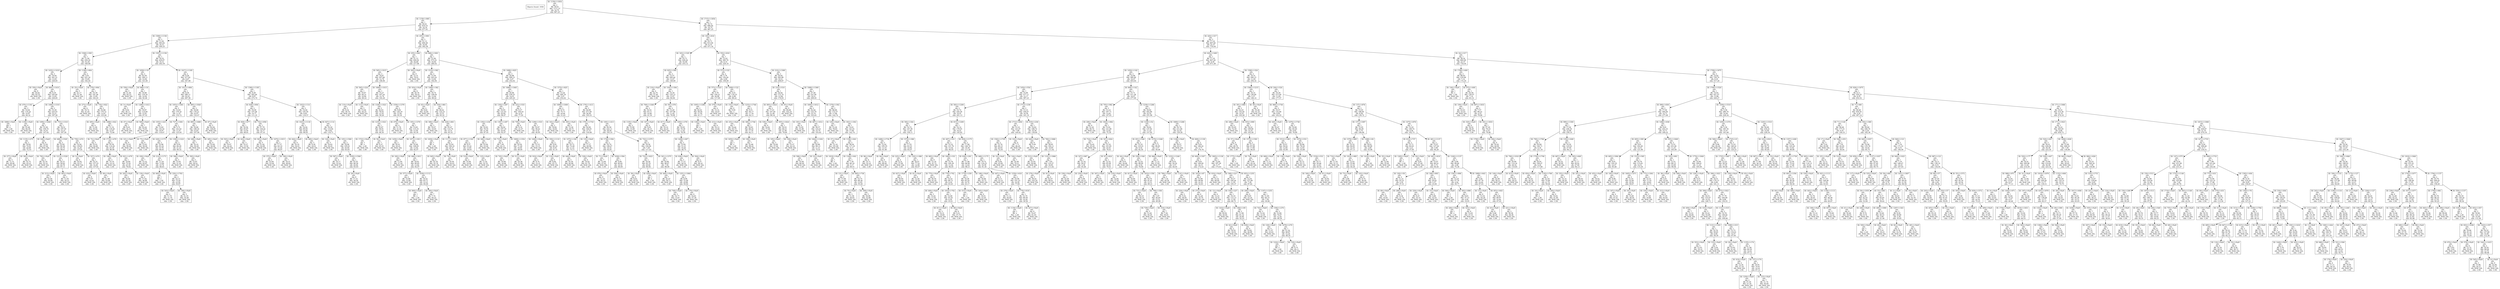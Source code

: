 digraph {
rankdir="TB"
node [shape=box]
stats [label="Objects found: 1936"]
"1159<>1854" [ label = "ID: 1159<>1854\n sID: \n obj: 2\n flb: 20,61\n fhb: 1111,37\n slb: 16,75\n shb: 967,25"]
"1159<>995" [ label = "ID: 1159<>995\n sID: \n obj: 1\n flb: 20,61\n fhb: 916,53\n slb: 19,16\n shb: 977,81"]
"1569<>1156" [ label = "ID: 1569<>1156\n sID: \n obj: 2\n flb: 11,00\n fhb: 583,64\n slb: 16,31\n shb: 500,25"]
"1569<>595" [ label = "ID: 1569<>595\n sID: \n obj: 1\n flb: 11,00\n fhb: 250,30\n slb: 52,29\n shb: 340,68"]
"1432<>1410" [ label = "ID: 1432<>1410\n sID: \n obj: 2\n flb: 19,04\n fhb: 301,51\n slb: 13,65\n shb: 226,65"]
"350<>NaN" [ label = "ID: 350<>NaN\n sID: \n obj: 8\n flb: 20,82\n fhb: 83,52\n slb: MAX_VAL\n shb: -1,00"]
"860<>1410" [ label = "ID: 860<>1410\n sID: \n obj: 1\n flb: 8,30\n fhb: 245,60\n slb: 13,65\n shb: 226,65"]
"470<>1181" [ label = "ID: 470<>1181\n sID: \n obj: 2\n flb: 14,64\n fhb: 116,24\n slb: 14,87\n shb: 84,32"]
"1868<>NaN" [ label = "ID: 1868<>NaN\n sID: \n obj: 1\n flb: ∞\n fhb: -1,00\n slb: MAX_VAL\n shb: -1,00"]
"1109<>NaN" [ label = "ID: 1109<>NaN\n sID: \n obj: 6\n flb: 25,48\n fhb: 64,59\n slb: MAX_VAL\n shb: -1,00"]
"1094<>1310" [ label = "ID: 1094<>1310\n sID: \n obj: 2\n flb: 15,38\n fhb: 225,03\n slb: 23,21\n shb: 187,26"]
"1094<>1828" [ label = "ID: 1094<>1828\n sID: \n obj: 1\n flb: 15,38\n fhb: 158,70\n slb: 10,55\n shb: 147,02"]
"1135<>275" [ label = "ID: 1135<>275\n sID: \n obj: 2\n flb: 18,82\n fhb: 74,91\n slb: 24,69\n shb: 72,53"]
"277<>NaN" [ label = "ID: 277<>NaN\n sID: \n obj: 5\n flb: 11,51\n fhb: 28,48\n slb: MAX_VAL\n shb: -1,00"]
"395<>NaN" [ label = "ID: 395<>NaN\n sID: \n obj: 4\n flb: 32,75\n fhb: 43,23\n slb: MAX_VAL\n shb: -1,00"]
"248<>NaN" [ label = "ID: 248<>NaN\n sID: \n obj: 8\n flb: 13,50\n fhb: 67,84\n slb: MAX_VAL\n shb: -1,00"]
"753<>1310" [ label = "ID: 753<>1310\n sID: \n obj: 1\n flb: 18,51\n fhb: 197,50\n slb: 23,21\n shb: 187,26"]
"488<>1529" [ label = "ID: 488<>1529\n sID: \n obj: 2\n flb: 25,85\n fhb: 94,36\n slb: 20,76\n shb: 68,61"]
"782<>NaN" [ label = "ID: 782<>NaN\n sID: \n obj: 2\n flb: 32,19\n fhb: 32,19\n slb: MAX_VAL\n shb: -1,00"]
"1213<>1529" [ label = "ID: 1213<>1529\n sID: \n obj: 1\n flb: 18,15\n fhb: 56,62\n slb: 20,76\n shb: 67,11"]
"213<>NaN" [ label = "ID: 213<>NaN\n sID: \n obj: 5\n flb: 23,46\n fhb: 44,90\n slb: MAX_VAL\n shb: -1,00"]
"463<>NaN" [ label = "ID: 463<>NaN\n sID: \n obj: 3\n flb: 11,05\n fhb: 20,23\n slb: MAX_VAL\n shb: -1,00"]
"759<>474" [ label = "ID: 759<>474\n sID: \n obj: 2\n flb: 14,40\n fhb: 139,65\n slb: 14,26\n shb: 137,81"]
"5<>NaN" [ label = "ID: 5<>NaN\n sID: \n obj: 6\n flb: 24,93\n fhb: 43,27\n slb: MAX_VAL\n shb: -1,00"]
"527<>474" [ label = "ID: 527<>474\n sID: \n obj: 1\n flb: 32,31\n fhb: 127,23\n slb: 14,26\n shb: 137,81"]
"433<>NaN" [ label = "ID: 433<>NaN\n sID: \n obj: 8\n flb: 7,67\n fhb: 52,02\n slb: MAX_VAL\n shb: -1,00"]
"80<>NaN" [ label = "ID: 80<>NaN\n sID: \n obj: 7\n flb: 21,66\n fhb: 53,66\n slb: MAX_VAL\n shb: -1,00"]
"1199<>904" [ label = "ID: 1199<>904\n sID: \n obj: 2\n flb: 3,03\n fhb: 221,16\n slb: 15,85\n shb: 162,45"]
"25<>NaN" [ label = "ID: 25<>NaN\n sID: \n obj: 5\n flb: 22,17\n fhb: 51,38\n slb: MAX_VAL\n shb: -1,00"]
"279<>904" [ label = "ID: 279<>904\n sID: \n obj: 1\n flb: 10,39\n fhb: 181,46\n slb: 15,85\n shb: 162,45"]
"273<>NaN" [ label = "ID: 273<>NaN\n sID: \n obj: 6\n flb: 19,72\n fhb: 41,93\n slb: MAX_VAL\n shb: -1,00"]
"734<>922" [ label = "ID: 734<>922\n sID: \n obj: 2\n flb: 23,88\n fhb: 170,72\n slb: 12,87\n shb: 123,08"]
"495<>NaN" [ label = "ID: 495<>NaN\n sID: \n obj: 4\n flb: 11,09\n fhb: 35,92\n slb: MAX_VAL\n shb: -1,00"]
"1888<>922" [ label = "ID: 1888<>922\n sID: \n obj: 1\n flb: 11,32\n fhb: 116,45\n slb: 12,87\n shb: 72,68"]
"72<>NaN" [ label = "ID: 72<>NaN\n sID: \n obj: 5\n flb: 23,01\n fhb: 44,86\n slb: MAX_VAL\n shb: -1,00"]
"1710<>479" [ label = "ID: 1710<>479\n sID: \n obj: 2\n flb: 35,59\n fhb: 114,40\n slb: 25,39\n shb: 86,08"]
"196<>NaN" [ label = "ID: 196<>NaN\n sID: \n obj: 2\n flb: 14,19\n fhb: 14,19\n slb: MAX_VAL\n shb: -1,00"]
"821<>479" [ label = "ID: 821<>479\n sID: \n obj: 1\n flb: 19,60\n fhb: 75,50\n slb: 25,39\n shb: 78,64"]
"202<>NaN" [ label = "ID: 202<>NaN\n sID: \n obj: 4\n flb: 16,84\n fhb: 43,28\n slb: MAX_VAL\n shb: -1,00"]
"130<>NaN" [ label = "ID: 130<>NaN\n sID: \n obj: 4\n flb: 17,02\n fhb: 36,88\n slb: MAX_VAL\n shb: -1,00"]
"1507<>1156" [ label = "ID: 1507<>1156\n sID: \n obj: 1\n flb: 16,52\n fhb: 430,67\n slb: 16,31\n shb: 262,59"]
"1656<>19" [ label = "ID: 1656<>19\n sID: \n obj: 2\n flb: 43,59\n fhb: 189,11\n slb: 14,94\n shb: 141,60"]
"558<>NaN" [ label = "ID: 558<>NaN\n sID: \n obj: 5\n flb: 21,48\n fhb: 83,23\n slb: MAX_VAL\n shb: -1,00"]
"989<>19" [ label = "ID: 989<>19\n sID: \n obj: 1\n flb: 18,88\n fhb: 134,54\n slb: 14,94\n shb: 92,46"]
"3<>NaN" [ label = "ID: 3<>NaN\n sID: \n obj: 5\n flb: 9,92\n fhb: 39,11\n slb: MAX_VAL\n shb: -1,00"]
"1289<>1412" [ label = "ID: 1289<>1412\n sID: \n obj: 2\n flb: 18,87\n fhb: 114,60\n slb: 15,91\n shb: 97,52"]
"47<>NaN" [ label = "ID: 47<>NaN\n sID: \n obj: 7\n flb: 8,05\n fhb: 34,15\n slb: MAX_VAL\n shb: -1,00"]
"569<>NaN" [ label = "ID: 569<>NaN\n sID: \n obj: 7\n flb: 23,24\n fhb: 75,05\n slb: MAX_VAL\n shb: -1,00"]
"1017<>1185" [ label = "ID: 1017<>1185\n sID: \n obj: 2\n flb: 8,58\n fhb: 317,92\n slb: 8,97\n shb: 347,88"]
"1017<>894" [ label = "ID: 1017<>894\n sID: \n obj: 1\n flb: 8,58\n fhb: 286,11\n slb: 20,22\n shb: 287,36"]
"1053<>1061" [ label = "ID: 1053<>1061\n sID: \n obj: 2\n flb: 13,83\n fhb: 179,18\n slb: 11,47\n shb: 152,72"]
"1053<>223" [ label = "ID: 1053<>223\n sID: \n obj: 1\n flb: 13,83\n fhb: 132,54\n slb: 18,97\n shb: 118,67"]
"101<>NaN" [ label = "ID: 101<>NaN\n sID: \n obj: 8\n flb: 12,03\n fhb: 56,49\n slb: MAX_VAL\n shb: -1,00"]
"75<>NaN" [ label = "ID: 75<>NaN\n sID: \n obj: 6\n flb: 15,63\n fhb: 56,94\n slb: MAX_VAL\n shb: -1,00"]
"727<>1061" [ label = "ID: 727<>1061\n sID: \n obj: 1\n flb: 5,72\n fhb: 122,43\n slb: 11,47\n shb: 125,95"]
"228<>1173" [ label = "ID: 228<>1173\n sID: \n obj: 2\n flb: 10,98\n fhb: 83,34\n slb: 10,78\n shb: 68,83"]
"436<>NaN" [ label = "ID: 436<>NaN\n sID: \n obj: 7\n flb: 15,32\n fhb: 62,87\n slb: MAX_VAL\n shb: -1,00"]
"214<>1173" [ label = "ID: 214<>1173\n sID: \n obj: 1\n flb: 17,24\n fhb: 73,84\n slb: 10,78\n shb: 68,83"]
"665<>NaN" [ label = "ID: 665<>NaN\n sID: \n obj: 1\n flb: ∞\n fhb: -1,00\n slb: MAX_VAL\n shb: -1,00"]
"220<>1783" [ label = "ID: 220<>1783\n sID: \n obj: 2\n flb: 14,13\n fhb: 73,20\n slb: 10,29\n shb: 50,87"]
"543<>NaN" [ label = "ID: 543<>NaN\n sID: \n obj: 2\n flb: 11,70\n fhb: 11,70\n slb: MAX_VAL\n shb: -1,00"]
"186<>NaN" [ label = "ID: 186<>NaN\n sID: \n obj: 5\n flb: 21,55\n fhb: 35,46\n slb: MAX_VAL\n shb: -1,00"]
"1395<>1223" [ label = "ID: 1395<>1223\n sID: \n obj: 2\n flb: 6,93\n fhb: 84,29\n slb: 21,23\n shb: 60,32"]
"398<>NaN" [ label = "ID: 398<>NaN\n sID: \n obj: 5\n flb: 15,93\n fhb: 31,20\n slb: MAX_VAL\n shb: -1,00"]
"583<>NaN" [ label = "ID: 583<>NaN\n sID: \n obj: 5\n flb: 15,87\n fhb: 28,52\n slb: MAX_VAL\n shb: -1,00"]
"895<>1928" [ label = "ID: 895<>1928\n sID: \n obj: 2\n flb: 16,68\n fhb: 176,21\n slb: 25,07\n shb: 132,07"]
"895<>1689" [ label = "ID: 895<>1689\n sID: \n obj: 1\n flb: 16,68\n fhb: 108,34\n slb: 23,63\n shb: 107,06"]
"289<>NaN" [ label = "ID: 289<>NaN\n sID: \n obj: 7\n flb: 16,33\n fhb: 50,28\n slb: MAX_VAL\n shb: -1,00"]
"285<>NaN" [ label = "ID: 285<>NaN\n sID: \n obj: 4\n flb: 23,60\n fhb: 44,96\n slb: MAX_VAL\n shb: -1,00"]
"67<>NaN" [ label = "ID: 67<>NaN\n sID: \n obj: 5\n flb: 42,94\n fhb: 128,85\n slb: MAX_VAL\n shb: -1,00"]
"1390<>1185" [ label = "ID: 1390<>1185\n sID: \n obj: 1\n flb: 8,49\n fhb: 262,94\n slb: 8,97\n shb: 273,70"]
"928<>956" [ label = "ID: 928<>956\n sID: \n obj: 2\n flb: 16,58\n fhb: 147,08\n slb: 14,77\n shb: 111,35"]
"928<>477" [ label = "ID: 928<>477\n sID: \n obj: 1\n flb: 16,58\n fhb: 65,87\n slb: 14,59\n shb: 68,81"]
"503<>NaN" [ label = "ID: 503<>NaN\n sID: \n obj: 5\n flb: 19,07\n fhb: 44,26\n slb: MAX_VAL\n shb: -1,00"]
"424<>NaN" [ label = "ID: 424<>NaN\n sID: \n obj: 3\n flb: 14,27\n fhb: 15,56\n slb: MAX_VAL\n shb: -1,00"]
"732<>956" [ label = "ID: 732<>956\n sID: \n obj: 1\n flb: 27,79\n fhb: 128,54\n slb: 14,77\n shb: 97,55"]
"363<>NaN" [ label = "ID: 363<>NaN\n sID: \n obj: 5\n flb: 21,82\n fhb: 42,68\n slb: MAX_VAL\n shb: -1,00"]
"1670<>1915" [ label = "ID: 1670<>1915\n sID: \n obj: 2\n flb: 17,37\n fhb: 83,19\n slb: 13,29\n shb: 66,97"]
"375<>NaN" [ label = "ID: 375<>NaN\n sID: \n obj: 2\n flb: 23,94\n fhb: 23,94\n slb: MAX_VAL\n shb: -1,00"]
"180<>NaN" [ label = "ID: 180<>NaN\n sID: \n obj: 7\n flb: 18,37\n fhb: 49,85\n slb: MAX_VAL\n shb: -1,00"]
"1023<>114" [ label = "ID: 1023<>114\n sID: \n obj: 2\n flb: 14,04\n fhb: 145,56\n slb: 9,62\n shb: 118,37"]
"1023<>1118" [ label = "ID: 1023<>1118\n sID: \n obj: 1\n flb: 14,04\n fhb: 95,83\n slb: 18,46\n shb: 99,05"]
"644<>NaN" [ label = "ID: 644<>NaN\n sID: \n obj: 6\n flb: 16,35\n fhb: 54,01\n slb: MAX_VAL\n shb: -1,00"]
"490<>NaN" [ label = "ID: 490<>NaN\n sID: \n obj: 3\n flb: 8,29\n fhb: 24,01\n slb: MAX_VAL\n shb: -1,00"]
"827<>114" [ label = "ID: 827<>114\n sID: \n obj: 1\n flb: 16,20\n fhb: 114,94\n slb: 9,62\n shb: 116,71"]
"126<>NaN" [ label = "ID: 126<>NaN\n sID: \n obj: 5\n flb: 16,63\n fhb: 92,81\n slb: MAX_VAL\n shb: -1,00"]
"105<>1560" [ label = "ID: 105<>1560\n sID: \n obj: 2\n flb: 18,08\n fhb: 105,61\n slb: 20,94\n shb: 63,93"]
"587<>NaN" [ label = "ID: 587<>NaN\n sID: \n obj: 4\n flb: 16,17\n fhb: 33,24\n slb: MAX_VAL\n shb: -1,00"]
"1030<>1560" [ label = "ID: 1030<>1560\n sID: \n obj: 1\n flb: 35,55\n fhb: 86,56\n slb: 20,94\n shb: 63,93"]
"26<>NaN" [ label = "ID: 26<>NaN\n sID: \n obj: 8\n flb: 17,31\n fhb: 58,56\n slb: MAX_VAL\n shb: -1,00"]
"255<>1901" [ label = "ID: 255<>1901\n sID: \n obj: 2\n flb: 21,13\n fhb: 494,48\n slb: 16,64\n shb: 392,38"]
"255<>262" [ label = "ID: 255<>262\n sID: \n obj: 1\n flb: 21,13\n fhb: 204,92\n slb: 26,66\n shb: 217,86"]
"565<>1015" [ label = "ID: 565<>1015\n sID: \n obj: 2\n flb: 19,87\n fhb: 207,88\n slb: 12,79\n shb: 148,96"]
"565<>224" [ label = "ID: 565<>224\n sID: \n obj: 1\n flb: 19,87\n fhb: 84,21\n slb: 16,84\n shb: 66,22"]
"110<>NaN" [ label = "ID: 110<>NaN\n sID: \n obj: 5\n flb: 8,32\n fhb: 39,74\n slb: MAX_VAL\n shb: -1,00"]
"112<>NaN" [ label = "ID: 112<>NaN\n sID: \n obj: 5\n flb: 13,94\n fhb: 44,25\n slb: MAX_VAL\n shb: -1,00"]
"1669<>1015" [ label = "ID: 1669<>1015\n sID: \n obj: 1\n flb: 15,27\n fhb: 167,54\n slb: 12,79\n shb: 142,28"]
"1328<>1021" [ label = "ID: 1328<>1021\n sID: \n obj: 2\n flb: 32,63\n fhb: 78,02\n slb: 13,16\n shb: 59,26"]
"1235<>1021" [ label = "ID: 1235<>1021\n sID: \n obj: 1\n flb: 25,87\n fhb: 58,91\n slb: 13,16\n shb: 46,30"]
"1723<>NaN" [ label = "ID: 1723<>NaN\n sID: \n obj: 1\n flb: ∞\n fhb: -1,00\n slb: MAX_VAL\n shb: -1,00"]
"58<>NaN" [ label = "ID: 58<>NaN\n sID: \n obj: 7\n flb: 6,37\n fhb: 45,55\n slb: MAX_VAL\n shb: -1,00"]
"1556<>1379" [ label = "ID: 1556<>1379\n sID: \n obj: 2\n flb: 9,82\n fhb: 126,19\n slb: 13,56\n shb: 93,30"]
"478<>NaN" [ label = "ID: 478<>NaN\n sID: \n obj: 4\n flb: 11,78\n fhb: 21,50\n slb: MAX_VAL\n shb: -1,00"]
"193<>1379" [ label = "ID: 193<>1379\n sID: \n obj: 1\n flb: 13,65\n fhb: 115,33\n slb: 13,56\n shb: 93,30"]
"1459<>NaN" [ label = "ID: 1459<>NaN\n sID: \n obj: 2\n flb: 20,41\n fhb: 20,41\n slb: MAX_VAL\n shb: -1,00"]
"1073<>1811" [ label = "ID: 1073<>1811\n sID: \n obj: 2\n flb: 19,48\n fhb: 108,65\n slb: 13,84\n shb: 82,07"]
"292<>NaN" [ label = "ID: 292<>NaN\n sID: \n obj: 5\n flb: 17,00\n fhb: 37,20\n slb: MAX_VAL\n shb: -1,00"]
"486<>1811" [ label = "ID: 486<>1811\n sID: \n obj: 1\n flb: 18,63\n fhb: 90,65\n slb: 13,84\n shb: 82,07"]
"577<>NaN" [ label = "ID: 577<>NaN\n sID: \n obj: 2\n flb: 15,89\n fhb: 15,89\n slb: MAX_VAL\n shb: -1,00"]
"1636<>1112" [ label = "ID: 1636<>1112\n sID: \n obj: 2\n flb: 18,52\n fhb: 83,71\n slb: 12,23\n shb: 64,40"]
"800<>NaN" [ label = "ID: 800<>NaN\n sID: \n obj: 1\n flb: ∞\n fhb: -1,00\n slb: MAX_VAL\n shb: -1,00"]
"364<>NaN" [ label = "ID: 364<>NaN\n sID: \n obj: 7\n flb: 7,74\n fhb: 50,22\n slb: MAX_VAL\n shb: -1,00"]
"293<>NaN" [ label = "ID: 293<>NaN\n sID: \n obj: 6\n flb: 15,31\n fhb: 79,01\n slb: MAX_VAL\n shb: -1,00"]
"686<>1901" [ label = "ID: 686<>1901\n sID: \n obj: 1\n flb: 21,84\n fhb: 373,32\n slb: 16,64\n shb: 280,02"]
"1514<>382" [ label = "ID: 1514<>382\n sID: \n obj: 2\n flb: 13,56\n fhb: 243,24\n slb: 13,64\n shb: 182,94"]
"454<>NaN" [ label = "ID: 454<>NaN\n sID: \n obj: 6\n flb: 20,76\n fhb: 59,52\n slb: MAX_VAL\n shb: -1,00"]
"1469<>382" [ label = "ID: 1469<>382\n sID: \n obj: 1\n flb: 18,74\n fhb: 148,04\n slb: 13,64\n shb: 88,42"]
"62<>NaN" [ label = "ID: 62<>NaN\n sID: \n obj: 4\n flb: 9,82\n fhb: 32,60\n slb: MAX_VAL\n shb: -1,00"]
"526<>861" [ label = "ID: 526<>861\n sID: \n obj: 2\n flb: 28,42\n fhb: 132,23\n slb: 15,31\n shb: 93,32"]
"368<>NaN" [ label = "ID: 368<>NaN\n sID: \n obj: 3\n flb: 19,07\n fhb: 19,95\n slb: MAX_VAL\n shb: -1,00"]
"426<>861" [ label = "ID: 426<>861\n sID: \n obj: 1\n flb: 25,47\n fhb: 112,79\n slb: 15,31\n shb: 93,32"]
"1836<>NaN" [ label = "ID: 1836<>NaN\n sID: \n obj: 1\n flb: ∞\n fhb: -1,00\n slb: MAX_VAL\n shb: -1,00"]
"1117<>1635" [ label = "ID: 1117<>1635\n sID: \n obj: 2\n flb: 25,83\n fhb: 106,19\n slb: 26,37\n shb: 74,59"]
"845<>NaN" [ label = "ID: 845<>NaN\n sID: \n obj: 2\n flb: 35,78\n fhb: 35,78\n slb: MAX_VAL\n shb: -1,00"]
"79<>NaN" [ label = "ID: 79<>NaN\n sID: \n obj: 7\n flb: 18,56\n fhb: 54,03\n slb: MAX_VAL\n shb: -1,00"]
"1688<>825" [ label = "ID: 1688<>825\n sID: \n obj: 2\n flb: 20,88\n fhb: 299,15\n slb: 5,07\n shb: 252,62"]
"1688<>1065" [ label = "ID: 1688<>1065\n sID: \n obj: 1\n flb: 20,88\n fhb: 239,25\n slb: 14,01\n shb: 245,20"]
"1302<>297" [ label = "ID: 1302<>297\n sID: \n obj: 2\n flb: 10,93\n fhb: 121,63\n slb: 20,92\n shb: 98,47"]
"1302<>230" [ label = "ID: 1302<>230\n sID: \n obj: 1\n flb: 10,93\n fhb: 79,55\n slb: 21,69\n shb: 87,45"]
"877<>1341" [ label = "ID: 877<>1341\n sID: \n obj: 2\n flb: 8,57\n fhb: 53,22\n slb: 13,65\n shb: 36,63"]
"519<>NaN" [ label = "ID: 519<>NaN\n sID: \n obj: 2\n flb: 14,06\n fhb: 14,06\n slb: MAX_VAL\n shb: -1,00"]
"125<>NaN" [ label = "ID: 125<>NaN\n sID: \n obj: 6\n flb: 11,91\n fhb: 32,76\n slb: MAX_VAL\n shb: -1,00"]
"266<>NaN" [ label = "ID: 266<>NaN\n sID: \n obj: 2\n flb: 23,94\n fhb: 23,94\n slb: MAX_VAL\n shb: -1,00"]
"1367<>297" [ label = "ID: 1367<>297\n sID: \n obj: 1\n flb: 24,92\n fhb: 107,19\n slb: 20,92\n shb: 92,47"]
"733<>NaN" [ label = "ID: 733<>NaN\n sID: \n obj: 5\n flb: 1,85\n fhb: 42,15\n slb: MAX_VAL\n shb: -1,00"]
"1809<>1354" [ label = "ID: 1809<>1354\n sID: \n obj: 2\n flb: 19,56\n fhb: 71,48\n slb: 16,00\n shb: 49,00"]
"745<>NaN" [ label = "ID: 745<>NaN\n sID: \n obj: 2\n flb: 16,66\n fhb: 16,66\n slb: MAX_VAL\n shb: -1,00"]
"511<>NaN" [ label = "ID: 511<>NaN\n sID: \n obj: 5\n flb: 24,38\n fhb: 51,96\n slb: MAX_VAL\n shb: -1,00"]
"222<>533" [ label = "ID: 222<>533\n sID: \n obj: 2\n flb: 6,27\n fhb: 104,43\n slb: 8,32\n shb: 77,20"]
"709<>NaN" [ label = "ID: 709<>NaN\n sID: \n obj: 6\n flb: 9,16\n fhb: 21,07\n slb: MAX_VAL\n shb: -1,00"]
"1290<>533" [ label = "ID: 1290<>533\n sID: \n obj: 1\n flb: 10,97\n fhb: 58,42\n slb: 8,32\n shb: 40,85"]
"1600<>NaN" [ label = "ID: 1600<>NaN\n sID: \n obj: 2\n flb: 15,15\n fhb: 15,15\n slb: MAX_VAL\n shb: -1,00"]
"358<>1110" [ label = "ID: 358<>1110\n sID: \n obj: 2\n flb: 9,93\n fhb: 60,16\n slb: 8,03\n shb: 41,31"]
"918<>NaN" [ label = "ID: 918<>NaN\n sID: \n obj: 5\n flb: 9,74\n fhb: 15,31\n slb: MAX_VAL\n shb: -1,00"]
"119<>NaN" [ label = "ID: 119<>NaN\n sID: \n obj: 6\n flb: 8,60\n fhb: 25,75\n slb: MAX_VAL\n shb: -1,00"]
"1574<>825" [ label = "ID: 1574<>825\n sID: \n obj: 1\n flb: 13,20\n fhb: 264,76\n slb: 5,07\n shb: 252,62"]
"1699<>1009" [ label = "ID: 1699<>1009\n sID: \n obj: 2\n flb: 6,73\n fhb: 75,71\n slb: 16,94\n shb: 51,63"]
"162<>NaN" [ label = "ID: 162<>NaN\n sID: \n obj: 2\n flb: 18,82\n fhb: 18,82\n slb: MAX_VAL\n shb: -1,00"]
"365<>NaN" [ label = "ID: 365<>NaN\n sID: \n obj: 5\n flb: 13,30\n fhb: 26,75\n slb: MAX_VAL\n shb: -1,00"]
"1791<>413" [ label = "ID: 1791<>413\n sID: \n obj: 2\n flb: 24,99\n fhb: 271,69\n slb: 28,49\n shb: 193,33"]
"1791<>1743" [ label = "ID: 1791<>1743\n sID: \n obj: 1\n flb: 24,99\n fhb: 156,05\n slb: 27,31\n shb: 150,68"]
"1072<>182" [ label = "ID: 1072<>182\n sID: \n obj: 2\n flb: 10,73\n fhb: 72,49\n slb: 11,22\n shb: 73,11"]
"446<>NaN" [ label = "ID: 446<>NaN\n sID: \n obj: 5\n flb: 35,30\n fhb: 62,86\n slb: MAX_VAL\n shb: -1,00"]
"328<>NaN" [ label = "ID: 328<>NaN\n sID: \n obj: 6\n flb: 19,02\n fhb: 61,76\n slb: MAX_VAL\n shb: -1,00"]
"135<>NaN" [ label = "ID: 135<>NaN\n sID: \n obj: 5\n flb: 17,27\n fhb: 60,98\n slb: MAX_VAL\n shb: -1,00"]
"1001<>413" [ label = "ID: 1001<>413\n sID: \n obj: 1\n flb: 20,56\n fhb: 222,11\n slb: 28,49\n shb: 193,33"]
"1726<>594" [ label = "ID: 1726<>594\n sID: \n obj: 2\n flb: 16,70\n fhb: 108,47\n slb: 18,32\n shb: 82,81"]
"71<>NaN" [ label = "ID: 71<>NaN\n sID: \n obj: 7\n flb: 13,08\n fhb: 47,63\n slb: MAX_VAL\n shb: -1,00"]
"1838<>594" [ label = "ID: 1838<>594\n sID: \n obj: 1\n flb: 9,80\n fhb: 80,82\n slb: 18,32\n shb: 80,00"]
"876<>NaN" [ label = "ID: 876<>NaN\n sID: \n obj: 6\n flb: 11,53\n fhb: 30,33\n slb: MAX_VAL\n shb: -1,00"]
"556<>NaN" [ label = "ID: 556<>NaN\n sID: \n obj: 6\n flb: 21,57\n fhb: 40,42\n slb: MAX_VAL\n shb: -1,00"]
"722<>1375" [ label = "ID: 722<>1375\n sID: \n obj: 2\n flb: 18,56\n fhb: 154,94\n slb: 7,56\n shb: 117,43"]
"722<>1623" [ label = "ID: 722<>1623\n sID: \n obj: 1\n flb: 18,56\n fhb: 93,76\n slb: 29,06\n shb: 80,94"]
"39<>NaN" [ label = "ID: 39<>NaN\n sID: \n obj: 8\n flb: 8,63\n fhb: 45,55\n slb: MAX_VAL\n shb: -1,00"]
"428<>NaN" [ label = "ID: 428<>NaN\n sID: \n obj: 1\n flb: ∞\n fhb: -1,00\n slb: MAX_VAL\n shb: -1,00"]
"341<>1375" [ label = "ID: 341<>1375\n sID: \n obj: 1\n flb: 18,80\n fhb: 98,87\n slb: 7,56\n shb: 88,09"]
"464<>NaN" [ label = "ID: 464<>NaN\n sID: \n obj: 7\n flb: 25,47\n fhb: 59,71\n slb: MAX_VAL\n shb: -1,00"]
"1251<>1664" [ label = "ID: 1251<>1664\n sID: \n obj: 2\n flb: 9,06\n fhb: 72,48\n slb: 18,89\n shb: 50,92"]
"748<>NaN" [ label = "ID: 748<>NaN\n sID: \n obj: 3\n flb: 14,77\n fhb: 15,67\n slb: MAX_VAL\n shb: -1,00"]
"179<>NaN" [ label = "ID: 179<>NaN\n sID: \n obj: 6\n flb: 14,63\n fhb: 57,39\n slb: MAX_VAL\n shb: -1,00"]
"1715<>1854" [ label = "ID: 1715<>1854\n sID: \n obj: 1\n flb: 10,72\n fhb: 986,94\n slb: 16,75\n shb: 967,25"]
"163<>816" [ label = "ID: 163<>816\n sID: \n obj: 2\n flb: 23,71\n fhb: 613,06\n slb: 8,10\n shb: 471,54"]
"163<>1325" [ label = "ID: 163<>1325\n sID: \n obj: 1\n flb: 23,71\n fhb: 229,44\n slb: 53,68\n shb: 253,12"]
"625<>394" [ label = "ID: 625<>394\n sID: \n obj: 2\n flb: 13,57\n fhb: 200,40\n slb: 13,07\n shb: 149,69"]
"216<>NaN" [ label = "ID: 216<>NaN\n sID: \n obj: 4\n flb: 22,70\n fhb: 57,40\n slb: MAX_VAL\n shb: -1,00"]
"1047<>394" [ label = "ID: 1047<>394\n sID: \n obj: 1\n flb: 14,29\n fhb: 124,15\n slb: 13,07\n shb: 84,08"]
"768<>1446" [ label = "ID: 768<>1446\n sID: \n obj: 2\n flb: 16,52\n fhb: 63,11\n slb: 14,06\n shb: 41,50"]
"1105<>NaN" [ label = "ID: 1105<>NaN\n sID: \n obj: 2\n flb: 15,99\n fhb: 15,99\n slb: MAX_VAL\n shb: -1,00"]
"187<>NaN" [ label = "ID: 187<>NaN\n sID: \n obj: 6\n flb: 9,65\n fhb: 36,15\n slb: MAX_VAL\n shb: -1,00"]
"59<>378" [ label = "ID: 59<>378\n sID: \n obj: 2\n flb: 13,29\n fhb: 107,98\n slb: 11,62\n shb: 79,08"]
"617<>NaN" [ label = "ID: 617<>NaN\n sID: \n obj: 6\n flb: 19,10\n fhb: 44,25\n slb: MAX_VAL\n shb: -1,00"]
"1003<>378" [ label = "ID: 1003<>378\n sID: \n obj: 1\n flb: 19,93\n fhb: 70,39\n slb: 11,62\n shb: 78,56"]
"1409<>267" [ label = "ID: 1409<>267\n sID: \n obj: 2\n flb: 15,82\n fhb: 51,21\n slb: 16,20\n shb: 48,75"]
"938<>NaN" [ label = "ID: 938<>NaN\n sID: \n obj: 3\n flb: 17,27\n fhb: 26,35\n slb: MAX_VAL\n shb: -1,00"]
"504<>NaN" [ label = "ID: 504<>NaN\n sID: \n obj: 4\n flb: 8,57\n fhb: 38,16\n slb: MAX_VAL\n shb: -1,00"]
"552<>816" [ label = "ID: 552<>816\n sID: \n obj: 1\n flb: 15,43\n fhb: 385,76\n slb: 8,10\n shb: 229,16"]
"573<>122" [ label = "ID: 573<>122\n sID: \n obj: 2\n flb: 5,78\n fhb: 150,49\n slb: 4,99\n shb: 109,09"]
"573<>1525" [ label = "ID: 573<>1525\n sID: \n obj: 1\n flb: 5,78\n fhb: 100,21\n slb: 26,96\n shb: 117,90"]
"1005<>1298" [ label = "ID: 1005<>1298\n sID: \n obj: 2\n flb: 24,42\n fhb: 56,04\n slb: 11,59\n shb: 41,17"]
"1382<>NaN" [ label = "ID: 1382<>NaN\n sID: \n obj: 1\n flb: ∞\n fhb: -1,00\n slb: MAX_VAL\n shb: -1,00"]
"212<>NaN" [ label = "ID: 212<>NaN\n sID: \n obj: 6\n flb: 10,13\n fhb: 23,82\n slb: MAX_VAL\n shb: -1,00"]
"576<>NaN" [ label = "ID: 576<>NaN\n sID: \n obj: 4\n flb: 13,31\n fhb: 24,67\n slb: MAX_VAL\n shb: -1,00"]
"1008<>122" [ label = "ID: 1008<>122\n sID: \n obj: 1\n flb: 4,01\n fhb: 118,33\n slb: 4,99\n shb: 88,22"]
"152<>NaN" [ label = "ID: 152<>NaN\n sID: \n obj: 9\n flb: 0,00\n fhb: ∞\n slb: MAX_VAL\n shb: -1,00"]
"1233<>1746" [ label = "ID: 1233<>1746\n sID: \n obj: 2\n flb: 9,51\n fhb: 95,17\n slb: 17,18\n shb: 82,11"]
"252<>NaN" [ label = "ID: 252<>NaN\n sID: \n obj: 7\n flb: 14,64\n fhb: 93,75\n slb: MAX_VAL\n shb: -1,00"]
"366<>1746" [ label = "ID: 366<>1746\n sID: \n obj: 1\n flb: 16,63\n fhb: 88,24\n slb: 17,18\n shb: 82,11"]
"1650<>NaN" [ label = "ID: 1650<>NaN\n sID: \n obj: 1\n flb: ∞\n fhb: -1,00\n slb: MAX_VAL\n shb: -1,00"]
"198<>NaN" [ label = "ID: 198<>NaN\n sID: \n obj: 7\n flb: 22,88\n fhb: 66,42\n slb: MAX_VAL\n shb: -1,00"]
"210<>1369" [ label = "ID: 210<>1369\n sID: \n obj: 2\n flb: 20,92\n fhb: 282,88\n slb: 18,21\n shb: 208,87"]
"210<>510" [ label = "ID: 210<>510\n sID: \n obj: 1\n flb: 20,92\n fhb: 172,74\n slb: 15,98\n shb: 176,93"]
"693<>1624" [ label = "ID: 693<>1624\n sID: \n obj: 2\n flb: 17,01\n fhb: 107,40\n slb: 21,90\n shb: 89,34"]
"536<>NaN" [ label = "ID: 536<>NaN\n sID: \n obj: 6\n flb: 14,62\n fhb: 77,92\n slb: MAX_VAL\n shb: -1,00"]
"955<>1624" [ label = "ID: 955<>1624\n sID: \n obj: 1\n flb: 18,53\n fhb: 84,21\n slb: 21,90\n shb: 79,69"]
"195<>NaN" [ label = "ID: 195<>NaN\n sID: \n obj: 5\n flb: 19,08\n fhb: 37,94\n slb: MAX_VAL\n shb: -1,00"]
"108<>NaN" [ label = "ID: 108<>NaN\n sID: \n obj: 7\n flb: 15,57\n fhb: 42,18\n slb: MAX_VAL\n shb: -1,00"]
"93<>NaN" [ label = "ID: 93<>NaN\n sID: \n obj: 8\n flb: 28,68\n fhb: 102,25\n slb: MAX_VAL\n shb: -1,00"]
"1088<>1369" [ label = "ID: 1088<>1369\n sID: \n obj: 1\n flb: 27,46\n fhb: 231,90\n slb: 18,21\n shb: 206,45"]
"1800<>1612" [ label = "ID: 1800<>1612\n sID: \n obj: 2\n flb: 22,44\n fhb: 123,79\n slb: 23,70\n shb: 103,83"]
"183<>NaN" [ label = "ID: 183<>NaN\n sID: \n obj: 4\n flb: 12,95\n fhb: 31,98\n slb: MAX_VAL\n shb: -1,00"]
"687<>1612" [ label = "ID: 687<>1612\n sID: \n obj: 1\n flb: 29,57\n fhb: 123,41\n slb: 23,70\n shb: 103,83"]
"1844<>1202" [ label = "ID: 1844<>1202\n sID: \n obj: 2\n flb: 20,86\n fhb: 99,13\n slb: 11,21\n shb: 75,41"]
"596<>NaN" [ label = "ID: 596<>NaN\n sID: \n obj: 5\n flb: 10,48\n fhb: 66,49\n slb: MAX_VAL\n shb: -1,00"]
"22<>NaN" [ label = "ID: 22<>NaN\n sID: \n obj: 8\n flb: 14,41\n fhb: 79,99\n slb: MAX_VAL\n shb: -1,00"]
"1376<>302" [ label = "ID: 1376<>302\n sID: \n obj: 2\n flb: 46,69\n fhb: 172,57\n slb: 17,66\n shb: 142,74"]
"129<>NaN" [ label = "ID: 129<>NaN\n sID: \n obj: 7\n flb: 13,39\n fhb: 78,83\n slb: MAX_VAL\n shb: -1,00"]
"1821<>302" [ label = "ID: 1821<>302\n sID: \n obj: 1\n flb: 14,61\n fhb: 141,61\n slb: 17,66\n shb: 142,74"]
"27<>NaN" [ label = "ID: 27<>NaN\n sID: \n obj: 7\n flb: 12,18\n fhb: 101,80\n slb: MAX_VAL\n shb: -1,00"]
"1190<>641" [ label = "ID: 1190<>641\n sID: \n obj: 2\n flb: 36,04\n fhb: 117,19\n slb: 5,17\n shb: 69,51"]
"1618<>NaN" [ label = "ID: 1618<>NaN\n sID: \n obj: 1\n flb: ∞\n fhb: -1,00\n slb: MAX_VAL\n shb: -1,00"]
"1340<>641" [ label = "ID: 1340<>641\n sID: \n obj: 1\n flb: 7,30\n fhb: 80,16\n slb: 5,17\n shb: 69,51"]
"131<>NaN" [ label = "ID: 131<>NaN\n sID: \n obj: 4\n flb: 17,68\n fhb: 42,83\n slb: MAX_VAL\n shb: -1,00"]
"865<>738" [ label = "ID: 865<>738\n sID: \n obj: 2\n flb: 14,75\n fhb: 68,36\n slb: 13,65\n shb: 55,40"]
"70<>NaN" [ label = "ID: 70<>NaN\n sID: \n obj: 3\n flb: 11,58\n fhb: 28,93\n slb: MAX_VAL\n shb: -1,00"]
"309<>NaN" [ label = "ID: 309<>NaN\n sID: \n obj: 5\n flb: 18,09\n fhb: 32,66\n slb: MAX_VAL\n shb: -1,00"]
"420<>317" [ label = "ID: 420<>317\n sID: \n obj: 2\n flb: 17,18\n fhb: 897,60\n slb: 22,37\n shb: 716,04"]
"420<>1483" [ label = "ID: 420<>1483\n sID: \n obj: 1\n flb: 17,18\n fhb: 607,40\n slb: 8,56\n shb: 671,49"]
"1454<>142" [ label = "ID: 1454<>142\n sID: \n obj: 2\n flb: 14,99\n fhb: 380,99\n slb: 16,07\n shb: 403,64"]
"1454<>554" [ label = "ID: 1454<>554\n sID: \n obj: 1\n flb: 14,99\n fhb: 317,11\n slb: 12,17\n shb: 387,23"]
"582<>1209" [ label = "ID: 582<>1209\n sID: \n obj: 2\n flb: 14,72\n fhb: 244,28\n slb: 16,41\n shb: 201,13"]
"582<>344" [ label = "ID: 582<>344\n sID: \n obj: 1\n flb: 14,72\n fhb: 147,38\n slb: 11,84\n shb: 158,11"]
"1488<>1734" [ label = "ID: 1488<>1734\n sID: \n obj: 2\n flb: 12,42\n fhb: 105,35\n slb: 13,10\n shb: 81,80"]
"96<>NaN" [ label = "ID: 96<>NaN\n sID: \n obj: 8\n flb: 14,71\n fhb: 52,16\n slb: MAX_VAL\n shb: -1,00"]
"94<>NaN" [ label = "ID: 94<>NaN\n sID: \n obj: 8\n flb: 12,14\n fhb: 68,49\n slb: MAX_VAL\n shb: -1,00"]
"1570<>388" [ label = "ID: 1570<>388\n sID: \n obj: 2\n flb: 17,55\n fhb: 83,33\n slb: 14,06\n shb: 83,07"]
"225<>NaN" [ label = "ID: 225<>NaN\n sID: \n obj: 4\n flb: 8,14\n fhb: 37,08\n slb: MAX_VAL\n shb: -1,00"]
"1201<>388" [ label = "ID: 1201<>388\n sID: \n obj: 1\n flb: 30,07\n fhb: 77,52\n slb: 14,06\n shb: 83,07"]
"627<>NaN" [ label = "ID: 627<>NaN\n sID: \n obj: 2\n flb: 20,95\n fhb: 20,95\n slb: MAX_VAL\n shb: -1,00"]
"81<>NaN" [ label = "ID: 81<>NaN\n sID: \n obj: 8\n flb: 12,40\n fhb: 33,38\n slb: MAX_VAL\n shb: -1,00"]
"815<>1209" [ label = "ID: 815<>1209\n sID: \n obj: 1\n flb: 14,14\n fhb: 179,05\n slb: 16,41\n shb: 145,82"]
"497<>331" [ label = "ID: 497<>331\n sID: \n obj: 2\n flb: 12,32\n fhb: 121,76\n slb: 13,44\n shb: 94,05"]
"683<>NaN" [ label = "ID: 683<>NaN\n sID: \n obj: 8\n flb: 12,18\n fhb: 41,72\n slb: MAX_VAL\n shb: -1,00"]
"1893<>331" [ label = "ID: 1893<>331\n sID: \n obj: 1\n flb: 15,76\n fhb: 100,39\n slb: 13,44\n shb: 94,05"]
"770<>NaN" [ label = "ID: 770<>NaN\n sID: \n obj: 6\n flb: 26,50\n fhb: 61,45\n slb: MAX_VAL\n shb: -1,00"]
"779<>702" [ label = "ID: 779<>702\n sID: \n obj: 2\n flb: 14,53\n fhb: 89,73\n slb: 9,29\n shb: 63,45"]
"469<>NaN" [ label = "ID: 469<>NaN\n sID: \n obj: 3\n flb: 15,42\n fhb: 17,02\n slb: MAX_VAL\n shb: -1,00"]
"1816<>702" [ label = "ID: 1816<>702\n sID: \n obj: 1\n flb: 13,06\n fhb: 55,54\n slb: 9,29\n shb: 33,01"]
"811<>NaN" [ label = "ID: 811<>NaN\n sID: \n obj: 3\n flb: 14,31\n fhb: 19,60\n slb: MAX_VAL\n shb: -1,00"]
"86<>NaN" [ label = "ID: 86<>NaN\n sID: \n obj: 8\n flb: 2,51\n fhb: 37,75\n slb: MAX_VAL\n shb: -1,00"]
"838<>1175" [ label = "ID: 838<>1175\n sID: \n obj: 2\n flb: 17,08\n fhb: 148,74\n slb: 18,39\n shb: 111,20"]
"838<>291" [ label = "ID: 838<>291\n sID: \n obj: 1\n flb: 17,08\n fhb: 66,90\n slb: 12,63\n shb: 86,21"]
"1778<>259" [ label = "ID: 1778<>259\n sID: \n obj: 2\n flb: 10,38\n fhb: 65,54\n slb: 16,70\n shb: 43,17"]
"515<>NaN" [ label = "ID: 515<>NaN\n sID: \n obj: 1\n flb: ∞\n fhb: -1,00\n slb: MAX_VAL\n shb: -1,00"]
"345<>NaN" [ label = "ID: 345<>NaN\n sID: \n obj: 6\n flb: 19,01\n fhb: 23,45\n slb: MAX_VAL\n shb: -1,00"]
"188<>NaN" [ label = "ID: 188<>NaN\n sID: \n obj: 3\n flb: 18,96\n fhb: 33,75\n slb: MAX_VAL\n shb: -1,00"]
"468<>1175" [ label = "ID: 468<>1175\n sID: \n obj: 1\n flb: 19,72\n fhb: 124,23\n slb: 18,39\n shb: 91,30"]
"407<>NaN" [ label = "ID: 407<>NaN\n sID: \n obj: 4\n flb: 9,13\n fhb: 33,10\n slb: MAX_VAL\n shb: -1,00"]
"1259<>618" [ label = "ID: 1259<>618\n sID: \n obj: 2\n flb: 23,06\n fhb: 101,23\n slb: 16,26\n shb: 77,60"]
"278<>NaN" [ label = "ID: 278<>NaN\n sID: \n obj: 3\n flb: 11,13\n fhb: 44,65\n slb: MAX_VAL\n shb: -1,00"]
"776<>618" [ label = "ID: 776<>618\n sID: \n obj: 1\n flb: 12,70\n fhb: 69,58\n slb: 16,26\n shb: 39,56"]
"1136<>NaN" [ label = "ID: 1136<>NaN\n sID: \n obj: 1\n flb: ∞\n fhb: -1,00\n slb: MAX_VAL\n shb: -1,00"]
"427<>NaN" [ label = "ID: 427<>NaN\n sID: \n obj: 8\n flb: 14,67\n fhb: 61,93\n slb: MAX_VAL\n shb: -1,00"]
"1713<>236" [ label = "ID: 1713<>236\n sID: \n obj: 2\n flb: 13,10\n fhb: 194,67\n slb: 16,58\n shb: 161,19"]
"1713<>604" [ label = "ID: 1713<>604\n sID: \n obj: 1\n flb: 13,10\n fhb: 131,07\n slb: 7,86\n shb: 149,42"]
"1562<>1705" [ label = "ID: 1562<>1705\n sID: \n obj: 2\n flb: 15,76\n fhb: 80,15\n slb: 20,93\n shb: 72,05"]
"10<>NaN" [ label = "ID: 10<>NaN\n sID: \n obj: 8\n flb: 6,64\n fhb: 43,90\n slb: MAX_VAL\n shb: -1,00"]
"144<>NaN" [ label = "ID: 144<>NaN\n sID: \n obj: 7\n flb: 16,58\n fhb: 70,21\n slb: MAX_VAL\n shb: -1,00"]
"332<>NaN" [ label = "ID: 332<>NaN\n sID: \n obj: 8\n flb: 7,71\n fhb: 48,20\n slb: MAX_VAL\n shb: -1,00"]
"919<>236" [ label = "ID: 919<>236\n sID: \n obj: 1\n flb: 14,83\n fhb: 168,72\n slb: 16,58\n shb: 139,60"]
"440<>NaN" [ label = "ID: 440<>NaN\n sID: \n obj: 9\n flb: 0,00\n fhb: ∞\n slb: MAX_VAL\n shb: -1,00"]
"760<>1866" [ label = "ID: 760<>1866\n sID: \n obj: 2\n flb: 28,65\n fhb: 162,11\n slb: 18,85\n shb: 111,62"]
"512<>NaN" [ label = "ID: 512<>NaN\n sID: \n obj: 5\n flb: 23,05\n fhb: 40,86\n slb: MAX_VAL\n shb: -1,00"]
"1101<>1866" [ label = "ID: 1101<>1866\n sID: \n obj: 1\n flb: 7,83\n fhb: 133,37\n slb: 18,85\n shb: 111,62"]
"276<>NaN" [ label = "ID: 276<>NaN\n sID: \n obj: 5\n flb: 39,42\n fhb: 103,24\n slb: MAX_VAL\n shb: -1,00"]
"91<>NaN" [ label = "ID: 91<>NaN\n sID: \n obj: 4\n flb: 42,07\n fhb: 99,01\n slb: MAX_VAL\n shb: -1,00"]
"806<>142" [ label = "ID: 806<>142\n sID: \n obj: 1\n flb: 15,71\n fhb: 311,38\n slb: 16,07\n shb: 277,90"]
"705<>962" [ label = "ID: 705<>962\n sID: \n obj: 2\n flb: 13,14\n fhb: 197,71\n slb: 12,62\n shb: 147,61"]
"206<>NaN" [ label = "ID: 206<>NaN\n sID: \n obj: 8\n flb: 12,30\n fhb: 56,74\n slb: MAX_VAL\n shb: -1,00"]
"1825<>962" [ label = "ID: 1825<>962\n sID: \n obj: 1\n flb: 13,91\n fhb: 121,89\n slb: 12,62\n shb: 75,39"]
"724<>NaN" [ label = "ID: 724<>NaN\n sID: \n obj: 7\n flb: 14,05\n fhb: 25,20\n slb: MAX_VAL\n shb: -1,00"]
"327<>824" [ label = "ID: 327<>824\n sID: \n obj: 2\n flb: 15,18\n fhb: 101,85\n slb: 16,43\n shb: 79,41"]
"327<>967" [ label = "ID: 327<>967\n sID: \n obj: 1\n flb: 15,18\n fhb: 58,47\n slb: 5,38\n shb: 45,46"]
"238<>NaN" [ label = "ID: 238<>NaN\n sID: \n obj: 3\n flb: 22,49\n fhb: 26,86\n slb: MAX_VAL\n shb: -1,00"]
"250<>NaN" [ label = "ID: 250<>NaN\n sID: \n obj: 5\n flb: 5,98\n fhb: 20,23\n slb: MAX_VAL\n shb: -1,00"]
"97<>824" [ label = "ID: 97<>824\n sID: \n obj: 1\n flb: 12,52\n fhb: 83,49\n slb: 16,43\n shb: 79,41"]
"307<>NaN" [ label = "ID: 307<>NaN\n sID: \n obj: 5\n flb: 9,93\n fhb: 49,04\n slb: MAX_VAL\n shb: -1,00"]
"218<>NaN" [ label = "ID: 218<>NaN\n sID: \n obj: 7\n flb: 14,94\n fhb: 37,85\n slb: MAX_VAL\n shb: -1,00"]
"1239<>1288" [ label = "ID: 1239<>1288\n sID: \n obj: 2\n flb: 18,92\n fhb: 302,96\n slb: 22,52\n shb: 231,96"]
"1239<>52" [ label = "ID: 1239<>52\n sID: \n obj: 1\n flb: 18,92\n fhb: 137,92\n slb: 17,32\n shb: 157,82"]
"651<>548" [ label = "ID: 651<>548\n sID: \n obj: 2\n flb: 15,35\n fhb: 125,01\n slb: 9,54\n shb: 82,50"]
"44<>NaN" [ label = "ID: 44<>NaN\n sID: \n obj: 5\n flb: 9,01\n fhb: 34,68\n slb: MAX_VAL\n shb: -1,00"]
"258<>548" [ label = "ID: 258<>548\n sID: \n obj: 1\n flb: 12,52\n fhb: 88,06\n slb: 9,54\n shb: 76,69"]
"817<>NaN" [ label = "ID: 817<>NaN\n sID: \n obj: 5\n flb: 16,80\n fhb: 53,06\n slb: MAX_VAL\n shb: -1,00"]
"1810<>356" [ label = "ID: 1810<>356\n sID: \n obj: 2\n flb: 18,70\n fhb: 81,81\n slb: 12,51\n shb: 60,21"]
"731<>NaN" [ label = "ID: 731<>NaN\n sID: \n obj: 2\n flb: 50,10\n fhb: 50,10\n slb: MAX_VAL\n shb: -1,00"]
"799<>356" [ label = "ID: 799<>356\n sID: \n obj: 1\n flb: 1,87\n fhb: 44,85\n slb: 12,51\n shb: 40,99"]
"728<>NaN" [ label = "ID: 728<>NaN\n sID: \n obj: 5\n flb: 13,26\n fhb: 30,29\n slb: MAX_VAL\n shb: -1,00"]
"316<>NaN" [ label = "ID: 316<>NaN\n sID: \n obj: 7\n flb: 7,56\n fhb: 50,91\n slb: MAX_VAL\n shb: -1,00"]
"1276<>1248" [ label = "ID: 1276<>1248\n sID: \n obj: 2\n flb: 5,71\n fhb: 90,95\n slb: 5,57\n shb: 59,48"]
"866<>NaN" [ label = "ID: 866<>NaN\n sID: \n obj: 5\n flb: 17,15\n fhb: 27,65\n slb: MAX_VAL\n shb: -1,00"]
"1232<>1248" [ label = "ID: 1232<>1248\n sID: \n obj: 1\n flb: 8,01\n fhb: 54,54\n slb: 5,57\n shb: 44,05"]
"789<>NaN" [ label = "ID: 789<>NaN\n sID: \n obj: 5\n flb: 7,34\n fhb: 29,38\n slb: MAX_VAL\n shb: -1,00"]
"1141<>NaN" [ label = "ID: 1141<>NaN\n sID: \n obj: 7\n flb: 6,63\n fhb: 43,54\n slb: MAX_VAL\n shb: -1,00"]
"1869<>1288" [ label = "ID: 1869<>1288\n sID: \n obj: 1\n flb: 32,70\n fhb: 211,96\n slb: 22,52\n shb: 129,28"]
"1188<>NaN" [ label = "ID: 1188<>NaN\n sID: \n obj: 3\n flb: 30,57\n fhb: 63,57\n slb: MAX_VAL\n shb: -1,00"]
"609<>1138" [ label = "ID: 609<>1138\n sID: \n obj: 2\n flb: 9,61\n fhb: 180,32\n slb: 5,77\n shb: 176,78"]
"609<>1307" [ label = "ID: 609<>1307\n sID: \n obj: 1\n flb: 9,61\n fhb: 169,00\n slb: 18,15\n shb: 172,43"]
"1610<>87" [ label = "ID: 1610<>87\n sID: \n obj: 2\n flb: 15,99\n fhb: 68,96\n slb: 14,35\n shb: 52,83"]
"226<>NaN" [ label = "ID: 226<>NaN\n sID: \n obj: 3\n flb: 5,52\n fhb: 36,05\n slb: MAX_VAL\n shb: -1,00"]
"272<>NaN" [ label = "ID: 272<>NaN\n sID: \n obj: 6\n flb: 12,26\n fhb: 35,70\n slb: MAX_VAL\n shb: -1,00"]
"616<>NaN" [ label = "ID: 616<>NaN\n sID: \n obj: 5\n flb: 15,32\n fhb: 69,90\n slb: MAX_VAL\n shb: -1,00"]
"1803<>1138" [ label = "ID: 1803<>1138\n sID: \n obj: 1\n flb: 12,60\n fhb: 167,39\n slb: 5,77\n shb: 173,63"]
"589<>227" [ label = "ID: 589<>227\n sID: \n obj: 2\n flb: 16,27\n fhb: 164,44\n slb: 11,95\n shb: 105,37"]
"12<>NaN" [ label = "ID: 12<>NaN\n sID: \n obj: 6\n flb: 13,23\n fhb: 32,41\n slb: MAX_VAL\n shb: -1,00"]
"330<>227" [ label = "ID: 330<>227\n sID: \n obj: 1\n flb: 10,33\n fhb: 112,13\n slb: 11,95\n shb: 68,75"]
"1422<>NaN" [ label = "ID: 1422<>NaN\n sID: \n obj: 2\n flb: 20,92\n fhb: 20,92\n slb: MAX_VAL\n shb: -1,00"]
"1482<>95" [ label = "ID: 1482<>95\n sID: \n obj: 2\n flb: 11,99\n fhb: 81,32\n slb: 16,46\n shb: 52,23"]
"42<>NaN" [ label = "ID: 42<>NaN\n sID: \n obj: 2\n flb: 18,52\n fhb: 18,52\n slb: MAX_VAL\n shb: -1,00"]
"638<>NaN" [ label = "ID: 638<>NaN\n sID: \n obj: 6\n flb: 19,82\n fhb: 46,89\n slb: MAX_VAL\n shb: -1,00"]
"853<>1255" [ label = "ID: 853<>1255\n sID: \n obj: 2\n flb: 12,54\n fhb: 127,88\n slb: 7,56\n shb: 87,82"]
"208<>NaN" [ label = "ID: 208<>NaN\n sID: \n obj: 6\n flb: 9,65\n fhb: 23,24\n slb: MAX_VAL\n shb: -1,00"]
"1107<>1255" [ label = "ID: 1107<>1255\n sID: \n obj: 1\n flb: 11,85\n fhb: 94,15\n slb: 7,56\n shb: 59,98"]
"742<>NaN" [ label = "ID: 742<>NaN\n sID: \n obj: 3\n flb: 12,54\n fhb: 12,59\n slb: MAX_VAL\n shb: -1,00"]
"1582<>270" [ label = "ID: 1582<>270\n sID: \n obj: 2\n flb: 12,69\n fhb: 74,67\n slb: 12,20\n shb: 48,39"]
"128<>NaN" [ label = "ID: 128<>NaN\n sID: \n obj: 4\n flb: 11,07\n fhb: 23,93\n slb: MAX_VAL\n shb: -1,00"]
"1679<>270" [ label = "ID: 1679<>270\n sID: \n obj: 1\n flb: 21,24\n fhb: 49,67\n slb: 12,20\n shb: 48,35"]
"1224<>NaN" [ label = "ID: 1224<>NaN\n sID: \n obj: 1\n flb: ∞\n fhb: -1,00\n slb: MAX_VAL\n shb: -1,00"]
"120<>NaN" [ label = "ID: 120<>NaN\n sID: \n obj: 7\n flb: 9,75\n fhb: 29,11\n slb: MAX_VAL\n shb: -1,00"]
"1580<>324" [ label = "ID: 1580<>324\n sID: \n obj: 2\n flb: 16,31\n fhb: 294,15\n slb: 11,65\n shb: 256,32"]
"1580<>1215" [ label = "ID: 1580<>1215\n sID: \n obj: 1\n flb: 16,31\n fhb: 136,90\n slb: 5,37\n shb: 148,14"]
"301<>890" [ label = "ID: 301<>890\n sID: \n obj: 2\n flb: 22,43\n fhb: 132,40\n slb: 14,25\n shb: 102,49"]
"288<>NaN" [ label = "ID: 288<>NaN\n sID: \n obj: 4\n flb: 23,05\n fhb: 72,50\n slb: MAX_VAL\n shb: -1,00"]
"933<>890" [ label = "ID: 933<>890\n sID: \n obj: 1\n flb: 18,22\n fhb: 109,08\n slb: 14,25\n shb: 102,49"]
"37<>NaN" [ label = "ID: 37<>NaN\n sID: \n obj: 8\n flb: 7,34\n fhb: 49,76\n slb: MAX_VAL\n shb: -1,00"]
"1575<>1581" [ label = "ID: 1575<>1581\n sID: \n obj: 2\n flb: 27,14\n fhb: 67,86\n slb: 17,89\n shb: 48,45"]
"1775<>NaN" [ label = "ID: 1775<>NaN\n sID: \n obj: 1\n flb: ∞\n fhb: -1,00\n slb: MAX_VAL\n shb: -1,00"]
"74<>NaN" [ label = "ID: 74<>NaN\n sID: \n obj: 7\n flb: 5,06\n fhb: 42,24\n slb: MAX_VAL\n shb: -1,00"]
"30<>NaN" [ label = "ID: 30<>NaN\n sID: \n obj: 4\n flb: 35,48\n fhb: 61,43\n slb: MAX_VAL\n shb: -1,00"]
"204<>324" [ label = "ID: 204<>324\n sID: \n obj: 1\n flb: 16,28\n fhb: 213,49\n slb: 11,65\n shb: 177,57"]
"966<>1738" [ label = "ID: 966<>1738\n sID: \n obj: 2\n flb: 10,57\n fhb: 132,68\n slb: 9,92\n shb: 102,25"]
"445<>NaN" [ label = "ID: 445<>NaN\n sID: \n obj: 7\n flb: 22,87\n fhb: 36,78\n slb: MAX_VAL\n shb: -1,00"]
"1476<>1738" [ label = "ID: 1476<>1738\n sID: \n obj: 1\n flb: 10,90\n fhb: 83,40\n slb: 9,92\n shb: 76,89"]
"1512<>189" [ label = "ID: 1512<>189\n sID: \n obj: 2\n flb: 10,07\n fhb: 56,62\n slb: 12,84\n shb: 43,90"]
"669<>NaN" [ label = "ID: 669<>NaN\n sID: \n obj: 3\n flb: 11,31\n fhb: 13,62\n slb: MAX_VAL\n shb: -1,00"]
"158<>NaN" [ label = "ID: 158<>NaN\n sID: \n obj: 6\n flb: 7,74\n fhb: 31,98\n slb: MAX_VAL\n shb: -1,00"]
"1074<>531" [ label = "ID: 1074<>531\n sID: \n obj: 2\n flb: 20,86\n fhb: 78,29\n slb: 12,93\n shb: 43,88"]
"538<>NaN" [ label = "ID: 538<>NaN\n sID: \n obj: 2\n flb: 25,73\n fhb: 25,73\n slb: MAX_VAL\n shb: -1,00"]
"1534<>531" [ label = "ID: 1534<>531\n sID: \n obj: 1\n flb: 10,77\n fhb: 50,98\n slb: 12,93\n shb: 43,54"]
"340<>NaN" [ label = "ID: 340<>NaN\n sID: \n obj: 4\n flb: 11,65\n fhb: 23,38\n slb: MAX_VAL\n shb: -1,00"]
"61<>NaN" [ label = "ID: 61<>NaN\n sID: \n obj: 4\n flb: 16,95\n fhb: 35,67\n slb: MAX_VAL\n shb: -1,00"]
"137<>878" [ label = "ID: 137<>878\n sID: \n obj: 2\n flb: 15,05\n fhb: 188,90\n slb: 8,58\n shb: 139,72"]
"137<>1097" [ label = "ID: 137<>1097\n sID: \n obj: 1\n flb: 15,05\n fhb: 94,49\n slb: 5,74\n shb: 106,68"]
"1576<>985" [ label = "ID: 1576<>985\n sID: \n obj: 2\n flb: 10,33\n fhb: 94,65\n slb: 10,18\n shb: 67,13"]
"716<>NaN" [ label = "ID: 716<>NaN\n sID: \n obj: 3\n flb: 11,43\n fhb: 31,13\n slb: MAX_VAL\n shb: -1,00"]
"1910<>985" [ label = "ID: 1910<>985\n sID: \n obj: 1\n flb: 13,03\n fhb: 55,86\n slb: 10,18\n shb: 44,28"]
"73<>NaN" [ label = "ID: 73<>NaN\n sID: \n obj: 6\n flb: 3,88\n fhb: 25,89\n slb: MAX_VAL\n shb: -1,00"]
"143<>NaN" [ label = "ID: 143<>NaN\n sID: \n obj: 8\n flb: 8,74\n fhb: 36,40\n slb: MAX_VAL\n shb: -1,00"]
"1498<>92" [ label = "ID: 1498<>92\n sID: \n obj: 2\n flb: 20,61\n fhb: 69,98\n slb: 3,69\n shb: 55,98"]
"1418<>NaN" [ label = "ID: 1418<>NaN\n sID: \n obj: 1\n flb: ∞\n fhb: -1,00\n slb: MAX_VAL\n shb: -1,00"]
"35<>NaN" [ label = "ID: 35<>NaN\n sID: \n obj: 8\n flb: 12,94\n fhb: 35,00\n slb: MAX_VAL\n shb: -1,00"]
"1475<>878" [ label = "ID: 1475<>878\n sID: \n obj: 1\n flb: 12,25\n fhb: 149,74\n slb: 8,58\n shb: 102,73"]
"610<>737" [ label = "ID: 610<>737\n sID: \n obj: 2\n flb: 15,71\n fhb: 82,63\n slb: 5,21\n shb: 57,85"]
"1283<>NaN" [ label = "ID: 1283<>NaN\n sID: \n obj: 1\n flb: ∞\n fhb: -1,00\n slb: MAX_VAL\n shb: -1,00"]
"20<>NaN" [ label = "ID: 20<>NaN\n sID: \n obj: 8\n flb: 9,65\n fhb: 37,40\n slb: MAX_VAL\n shb: -1,00"]
"481<>1137" [ label = "ID: 481<>1137\n sID: \n obj: 2\n flb: 15,07\n fhb: 127,92\n slb: 3,99\n shb: 94,29"]
"481<>819" [ label = "ID: 481<>819\n sID: \n obj: 1\n flb: 15,07\n fhb: 66,52\n slb: 5,72\n shb: 64,44"]
"100<>50" [ label = "ID: 100<>50\n sID: \n obj: 2\n flb: 11,21\n fhb: 55,23\n slb: 5,32\n shb: 37,31"]
"69<>NaN" [ label = "ID: 69<>NaN\n sID: \n obj: 3\n flb: 7,33\n fhb: 10,93\n slb: MAX_VAL\n shb: -1,00"]
"286<>NaN" [ label = "ID: 286<>NaN\n sID: \n obj: 5\n flb: 8,34\n fhb: 21,74\n slb: MAX_VAL\n shb: -1,00"]
"168<>893" [ label = "ID: 168<>893\n sID: \n obj: 2\n flb: 4,50\n fhb: 30,62\n slb: 5,37\n shb: 23,90"]
"229<>NaN" [ label = "ID: 229<>NaN\n sID: \n obj: 3\n flb: 6,27\n fhb: 10,72\n slb: MAX_VAL\n shb: -1,00"]
"15<>NaN" [ label = "ID: 15<>NaN\n sID: \n obj: 6\n flb: 3,88\n fhb: 32,03\n slb: MAX_VAL\n shb: -1,00"]
"1240<>1137" [ label = "ID: 1240<>1137\n sID: \n obj: 1\n flb: 4,99\n fhb: 99,68\n slb: 3,99\n shb: 75,38"]
"1567<>898" [ label = "ID: 1567<>898\n sID: \n obj: 2\n flb: 13,18\n fhb: 57,76\n slb: 4,92\n shb: 39,77"]
"564<>NaN" [ label = "ID: 564<>NaN\n sID: \n obj: 1\n flb: ∞\n fhb: -1,00\n slb: MAX_VAL\n shb: -1,00"]
"563<>898" [ label = "ID: 563<>898\n sID: \n obj: 1\n flb: 9,63\n fhb: 37,13\n slb: 4,92\n shb: 19,05"]
"284<>NaN" [ label = "ID: 284<>NaN\n sID: \n obj: 1\n flb: ∞\n fhb: -1,00\n slb: MAX_VAL\n shb: -1,00"]
"323<>NaN" [ label = "ID: 323<>NaN\n sID: \n obj: 8\n flb: 13,05\n fhb: 27,51\n slb: MAX_VAL\n shb: -1,00"]
"1889<>643" [ label = "ID: 1889<>643\n sID: \n obj: 2\n flb: 5,04\n fhb: 87,79\n slb: 14,40\n shb: 67,03"]
"13<>NaN" [ label = "ID: 13<>NaN\n sID: \n obj: 8\n flb: 13,54\n fhb: 54,28\n slb: MAX_VAL\n shb: -1,00"]
"653<>643" [ label = "ID: 653<>643\n sID: \n obj: 1\n flb: 9,26\n fhb: 69,97\n slb: 14,40\n shb: 67,03"]
"43<>NaN" [ label = "ID: 43<>NaN\n sID: \n obj: 8\n flb: 4,88\n fhb: 46,20\n slb: MAX_VAL\n shb: -1,00"]
"221<>NaN" [ label = "ID: 221<>NaN\n sID: \n obj: 2\n flb: 38,38\n fhb: 38,38\n slb: MAX_VAL\n shb: -1,00"]
"24<>317" [ label = "ID: 24<>317\n sID: \n obj: 1\n flb: 38,24\n fhb: 892,09\n slb: 22,37\n shb: 716,04"]
"1768<>400" [ label = "ID: 1768<>400\n sID: \n obj: 2\n flb: 88,83\n fhb: 218,96\n slb: 7,14\n shb: 172,20"]
"140<>NaN" [ label = "ID: 140<>NaN\n sID: \n obj: 1\n flb: ∞\n fhb: -1,00\n slb: MAX_VAL\n shb: -1,00"]
"972<>400" [ label = "ID: 972<>400\n sID: \n obj: 1\n flb: 24,58\n fhb: 126,07\n slb: 7,14\n shb: 83,14"]
"109<>NaN" [ label = "ID: 109<>NaN\n sID: \n obj: 2\n flb: 23,43\n fhb: 23,43\n slb: MAX_VAL\n shb: -1,00"]
"697<>1833" [ label = "ID: 697<>1833\n sID: \n obj: 2\n flb: 7,57\n fhb: 89,22\n slb: 4,53\n shb: 79,86"]
"320<>NaN" [ label = "ID: 320<>NaN\n sID: \n obj: 6\n flb: 18,52\n fhb: 38,20\n slb: MAX_VAL\n shb: -1,00"]
"541<>1833" [ label = "ID: 541<>1833\n sID: \n obj: 1\n flb: 27,20\n fhb: 79,10\n slb: 4,53\n shb: 79,86"]
"1790<>NaN" [ label = "ID: 1790<>NaN\n sID: \n obj: 2\n flb: 15,21\n fhb: 15,21\n slb: MAX_VAL\n shb: -1,00"]
"294<>NaN" [ label = "ID: 294<>NaN\n sID: \n obj: 6\n flb: 18,20\n fhb: 44,90\n slb: MAX_VAL\n shb: -1,00"]
"1709<>1675" [ label = "ID: 1709<>1675\n sID: \n obj: 2\n flb: 14,62\n fhb: 729,74\n slb: 8,35\n shb: 517,26"]
"1709<>1520" [ label = "ID: 1709<>1520\n sID: \n obj: 1\n flb: 14,62\n fhb: 421,47\n slb: 13,86\n shb: 426,27"]
"990<>636" [ label = "ID: 990<>636\n sID: \n obj: 2\n flb: 17,04\n fhb: 364,94\n slb: 14,71\n shb: 277,69"]
"990<>1300" [ label = "ID: 990<>1300\n sID: \n obj: 1\n flb: 17,04\n fhb: 256,30\n slb: 23,88\n shb: 258,10"]
"790<>1706" [ label = "ID: 790<>1706\n sID: \n obj: 2\n flb: 20,69\n fhb: 140,71\n slb: 9,34\n shb: 121,18"]
"790<>1016" [ label = "ID: 790<>1016\n sID: \n obj: 1\n flb: 20,69\n fhb: 114,34\n slb: 28,32\n shb: 110,65"]
"149<>NaN" [ label = "ID: 149<>NaN\n sID: \n obj: 6\n flb: 22,90\n fhb: 56,21\n slb: MAX_VAL\n shb: -1,00"]
"415<>NaN" [ label = "ID: 415<>NaN\n sID: \n obj: 5\n flb: 16,81\n fhb: 28,23\n slb: MAX_VAL\n shb: -1,00"]
"1750<>1706" [ label = "ID: 1750<>1706\n sID: \n obj: 1\n flb: 20,91\n fhb: 108,47\n slb: 9,34\n shb: 117,68"]
"654<>NaN" [ label = "ID: 654<>NaN\n sID: \n obj: 6\n flb: 16,42\n fhb: 44,16\n slb: MAX_VAL\n shb: -1,00"]
"1183<>769" [ label = "ID: 1183<>769\n sID: \n obj: 2\n flb: 21,03\n fhb: 75,99\n slb: 21,70\n shb: 59,66"]
"16<>NaN" [ label = "ID: 16<>NaN\n sID: \n obj: 1\n flb: ∞\n fhb: -1,00\n slb: MAX_VAL\n shb: -1,00"]
"264<>NaN" [ label = "ID: 264<>NaN\n sID: \n obj: 6\n flb: 16,62\n fhb: 41,60\n slb: MAX_VAL\n shb: -1,00"]
"1352<>649" [ label = "ID: 1352<>649\n sID: \n obj: 2\n flb: 14,29\n fhb: 123,03\n slb: 27,00\n shb: 94,13"]
"667<>NaN" [ label = "ID: 667<>NaN\n sID: \n obj: 4\n flb: 18,32\n fhb: 30,99\n slb: MAX_VAL\n shb: -1,00"]
"393<>649" [ label = "ID: 393<>649\n sID: \n obj: 1\n flb: 11,17\n fhb: 92,81\n slb: 27,00\n shb: 94,13"]
"352<>NaN" [ label = "ID: 352<>NaN\n sID: \n obj: 5\n flb: 14,14\n fhb: 26,29\n slb: MAX_VAL\n shb: -1,00"]
"201<>NaN" [ label = "ID: 201<>NaN\n sID: \n obj: 7\n flb: 26,62\n fhb: 50,04\n slb: MAX_VAL\n shb: -1,00"]
"1486<>636" [ label = "ID: 1486<>636\n sID: \n obj: 1\n flb: 8,81\n fhb: 242,33\n slb: 14,71\n shb: 249,22"]
"605<>585" [ label = "ID: 605<>585\n sID: \n obj: 2\n flb: 8,61\n fhb: 162,49\n slb: 14,51\n shb: 121,96"]
"605<>1904" [ label = "ID: 605<>1904\n sID: \n obj: 1\n flb: 8,61\n fhb: 102,35\n slb: 14,27\n shb: 95,48"]
"452<>NaN" [ label = "ID: 452<>NaN\n sID: \n obj: 7\n flb: 19,02\n fhb: 43,97\n slb: MAX_VAL\n shb: -1,00"]
"185<>NaN" [ label = "ID: 185<>NaN\n sID: \n obj: 5\n flb: 8,86\n fhb: 31,57\n slb: MAX_VAL\n shb: -1,00"]
"1515<>585" [ label = "ID: 1515<>585\n sID: \n obj: 1\n flb: 10,78\n fhb: 115,83\n slb: 14,51\n shb: 115,29"]
"1605<>1471" [ label = "ID: 1605<>1471\n sID: \n obj: 2\n flb: 11,01\n fhb: 52,90\n slb: 18,50\n shb: 59,67"]
"167<>NaN" [ label = "ID: 167<>NaN\n sID: \n obj: 4\n flb: 15,14\n fhb: 47,41\n slb: MAX_VAL\n shb: -1,00"]
"34<>NaN" [ label = "ID: 34<>NaN\n sID: \n obj: 4\n flb: 15,60\n fhb: 28,04\n slb: MAX_VAL\n shb: -1,00"]
"772<>1841" [ label = "ID: 772<>1841\n sID: \n obj: 2\n flb: 15,31\n fhb: 71,55\n slb: 19,63\n shb: 62,71"]
"104<>NaN" [ label = "ID: 104<>NaN\n sID: \n obj: 3\n flb: 17,28\n fhb: 19,80\n slb: MAX_VAL\n shb: -1,00"]
"312<>NaN" [ label = "ID: 312<>NaN\n sID: \n obj: 6\n flb: 17,05\n fhb: 63,83\n slb: MAX_VAL\n shb: -1,00"]
"355<>1849" [ label = "ID: 355<>1849\n sID: \n obj: 2\n flb: 13,51\n fhb: 231,06\n slb: 11,25\n shb: 165,09"]
"355<>801" [ label = "ID: 355<>801\n sID: \n obj: 1\n flb: 13,51\n fhb: 89,15\n slb: 33,09\n shb: 99,94"]
"38<>NaN" [ label = "ID: 38<>NaN\n sID: \n obj: 8\n flb: 5,81\n fhb: 53,04\n slb: MAX_VAL\n shb: -1,00"]
"568<>NaN" [ label = "ID: 568<>NaN\n sID: \n obj: 2\n flb: 2,45\n fhb: 2,45\n slb: MAX_VAL\n shb: -1,00"]
"1776<>1849" [ label = "ID: 1776<>1849\n sID: \n obj: 1\n flb: 14,69\n fhb: 196,61\n slb: 11,25\n shb: 165,09"]
"1281<>NaN" [ label = "ID: 1281<>NaN\n sID: \n obj: 2\n flb: 9,37\n fhb: 9,37\n slb: MAX_VAL\n shb: -1,00"]
"306<>1621" [ label = "ID: 306<>1621\n sID: \n obj: 2\n flb: 16,51\n fhb: 170,13\n slb: 9,66\n shb: 161,11"]
"306<>628" [ label = "ID: 306<>628\n sID: \n obj: 1\n flb: 16,51\n fhb: 153,07\n slb: 10,25\n shb: 146,71"]
"456<>NaN" [ label = "ID: 456<>NaN\n sID: \n obj: 7\n flb: 12,53\n fhb: 44,84\n slb: MAX_VAL\n shb: -1,00"]
"310<>NaN" [ label = "ID: 310<>NaN\n sID: \n obj: 5\n flb: 23,41\n fhb: 53,89\n slb: MAX_VAL\n shb: -1,00"]
"673<>1621" [ label = "ID: 673<>1621\n sID: \n obj: 1\n flb: 17,79\n fhb: 164,68\n slb: 9,66\n shb: 150,55"]
"1121<>315" [ label = "ID: 1121<>315\n sID: \n obj: 2\n flb: 14,76\n fhb: 146,92\n slb: 14,57\n shb: 109,08"]
"1121<>1301" [ label = "ID: 1121<>1301\n sID: \n obj: 1\n flb: 14,76\n fhb: 59,85\n slb: 6,84\n shb: 59,30"]
"553<>NaN" [ label = "ID: 553<>NaN\n sID: \n obj: 5\n flb: 12,03\n fhb: 19,10\n slb: MAX_VAL\n shb: -1,00"]
"133<>NaN" [ label = "ID: 133<>NaN\n sID: \n obj: 5\n flb: 4,44\n fhb: 52,62\n slb: MAX_VAL\n shb: -1,00"]
"1080<>315" [ label = "ID: 1080<>315\n sID: \n obj: 1\n flb: 13,73\n fhb: 116,01\n slb: 14,57\n shb: 67,95"]
"29<>NaN" [ label = "ID: 29<>NaN\n sID: \n obj: 5\n flb: 23,62\n fhb: 41,42\n slb: MAX_VAL\n shb: -1,00"]
"1155<>174" [ label = "ID: 1155<>174\n sID: \n obj: 2\n flb: 11,06\n fhb: 84,59\n slb: 14,24\n shb: 67,12"]
"419<>NaN" [ label = "ID: 419<>NaN\n sID: \n obj: 4\n flb: 13,34\n fhb: 37,18\n slb: MAX_VAL\n shb: -1,00"]
"157<>174" [ label = "ID: 157<>174\n sID: \n obj: 1\n flb: 16,91\n fhb: 74,91\n slb: 14,24\n shb: 67,12"]
"1250<>NaN" [ label = "ID: 1250<>NaN\n sID: \n obj: 2\n flb: 27,30\n fhb: 27,30\n slb: MAX_VAL\n shb: -1,00"]
"123<>NaN" [ label = "ID: 123<>NaN\n sID: \n obj: 7\n flb: 11,74\n fhb: 50,00\n slb: MAX_VAL\n shb: -1,00"]
"1456<>1510" [ label = "ID: 1456<>1510\n sID: \n obj: 2\n flb: 5,39\n fhb: 286,70\n slb: 14,00\n shb: 228,34"]
"1456<>1374" [ label = "ID: 1456<>1374\n sID: \n obj: 1\n flb: 5,39\n fhb: 165,76\n slb: 15,47\n shb: 161,69"]
"566<>NaN" [ label = "ID: 566<>NaN\n sID: \n obj: 4\n flb: 8,98\n fhb: 82,94\n slb: MAX_VAL\n shb: -1,00"]
"1725<>9" [ label = "ID: 1725<>9\n sID: \n obj: 2\n flb: 13,23\n fhb: 146,22\n slb: 32,82\n shb: 120,23"]
"1725<>1687" [ label = "ID: 1725<>1687\n sID: \n obj: 1\n flb: 13,23\n fhb: 59,54\n slb: 17,95\n shb: 58,48"]
"339<>NaN" [ label = "ID: 339<>NaN\n sID: \n obj: 4\n flb: 10,02\n fhb: 35,72\n slb: MAX_VAL\n shb: -1,00"]
"83<>NaN" [ label = "ID: 83<>NaN\n sID: \n obj: 4\n flb: 7,87\n fhb: 21,37\n slb: MAX_VAL\n shb: -1,00"]
"346<>NaN" [ label = "ID: 346<>NaN\n sID: \n obj: 8\n flb: 11,48\n fhb: 68,50\n slb: MAX_VAL\n shb: -1,00"]
"1245<>1510" [ label = "ID: 1245<>1510\n sID: \n obj: 1\n flb: 34,68\n fhb: 234,41\n slb: 14,00\n shb: 228,34"]
"232<>916" [ label = "ID: 232<>916\n sID: \n obj: 2\n flb: 23,22\n fhb: 92,72\n slb: 18,86\n shb: 85,85"]
"807<>NaN" [ label = "ID: 807<>NaN\n sID: \n obj: 5\n flb: 17,08\n fhb: 36,18\n slb: MAX_VAL\n shb: -1,00"]
"33<>NaN" [ label = "ID: 33<>NaN\n sID: \n obj: 8\n flb: 25,78\n fhb: 50,85\n slb: MAX_VAL\n shb: -1,00"]
"1357<>408" [ label = "ID: 1357<>408\n sID: \n obj: 2\n flb: 13,58\n fhb: 143,20\n slb: 15,62\n shb: 99,90"]
"1357<>1739" [ label = "ID: 1357<>1739\n sID: \n obj: 1\n flb: 13,58\n fhb: 75,42\n slb: 17,48\n shb: 65,71"]
"691<>1356" [ label = "ID: 691<>1356\n sID: \n obj: 2\n flb: 12,34\n fhb: 56,58\n slb: 20,07\n shb: 58,58"]
"64<>NaN" [ label = "ID: 64<>NaN\n sID: \n obj: 4\n flb: 5,72\n fhb: 34,39\n slb: MAX_VAL\n shb: -1,00"]
"349<>NaN" [ label = "ID: 349<>NaN\n sID: \n obj: 4\n flb: 16,94\n fhb: 23,41\n slb: MAX_VAL\n shb: -1,00"]
"493<>408" [ label = "ID: 493<>408\n sID: \n obj: 1\n flb: 17,05\n fhb: 116,13\n slb: 15,62\n shb: 99,90"]
"530<>NaN" [ label = "ID: 530<>NaN\n sID: \n obj: 2\n flb: 73,74\n fhb: 73,74\n slb: MAX_VAL\n shb: -1,00"]
"921<>1113" [ label = "ID: 921<>1113\n sID: \n obj: 2\n flb: 17,13\n fhb: 108,46\n slb: 17,50\n shb: 63,93"]
"442<>NaN" [ label = "ID: 442<>NaN\n sID: \n obj: 3\n flb: 14,78\n fhb: 26,45\n slb: MAX_VAL\n shb: -1,00"]
"1148<>1113" [ label = "ID: 1148<>1113\n sID: \n obj: 1\n flb: 7,47\n fhb: 48,58\n slb: 17,50\n shb: 60,87"]
"166<>NaN" [ label = "ID: 166<>NaN\n sID: \n obj: 5\n flb: 13,10\n fhb: 30,13\n slb: MAX_VAL\n shb: -1,00"]
"657<>NaN" [ label = "ID: 657<>NaN\n sID: \n obj: 3\n flb: 10,80\n fhb: 14,32\n slb: MAX_VAL\n shb: -1,00"]
"826<>1675" [ label = "ID: 826<>1675\n sID: \n obj: 1\n flb: 8,11\n fhb: 530,25\n slb: 8,35\n shb: 452,52"]
"7<>369" [ label = "ID: 7<>369\n sID: \n obj: 2\n flb: 28,48\n fhb: 430,50\n slb: 4,20\n shb: 367,14"]
"7<>1126" [ label = "ID: 7<>1126\n sID: \n obj: 1\n flb: 28,48\n fhb: 177,51\n slb: 6,55\n shb: 149,33"]
"17<>NaN" [ label = "ID: 17<>NaN\n sID: \n obj: 5\n flb: 5,42\n fhb: 63,96\n slb: MAX_VAL\n shb: -1,00"]
"546<>253" [ label = "ID: 546<>253\n sID: \n obj: 2\n flb: 7,91\n fhb: 82,95\n slb: 16,87\n shb: 59,04"]
"251<>NaN" [ label = "ID: 251<>NaN\n sID: \n obj: 6\n flb: 12,71\n fhb: 40,55\n slb: MAX_VAL\n shb: -1,00"]
"514<>NaN" [ label = "ID: 514<>NaN\n sID: \n obj: 5\n flb: 23,53\n fhb: 44,19\n slb: MAX_VAL\n shb: -1,00"]
"502<>369" [ label = "ID: 502<>369\n sID: \n obj: 1\n flb: 29,60\n fhb: 246,76\n slb: 4,20\n shb: 182,38"]
"645<>1037" [ label = "ID: 645<>1037\n sID: \n obj: 2\n flb: 14,08\n fhb: 135,78\n slb: 19,55\n shb: 95,75"]
"659<>NaN" [ label = "ID: 659<>NaN\n sID: \n obj: 6\n flb: 16,01\n fhb: 44,54\n slb: MAX_VAL\n shb: -1,00"]
"1127<>1037" [ label = "ID: 1127<>1037\n sID: \n obj: 1\n flb: 16,02\n fhb: 97,42\n slb: 19,55\n shb: 95,75"]
"117<>NaN" [ label = "ID: 117<>NaN\n sID: \n obj: 8\n flb: 22,22\n fhb: 54,79\n slb: MAX_VAL\n shb: -1,00"]
"535<>NaN" [ label = "ID: 535<>NaN\n sID: \n obj: 4\n flb: 16,68\n fhb: 38,10\n slb: MAX_VAL\n shb: -1,00"]
"940<>121" [ label = "ID: 940<>121\n sID: \n obj: 2\n flb: 7,19\n fhb: 171,53\n slb: 6,51\n shb: 194,09"]
"940<>1025" [ label = "ID: 940<>1025\n sID: \n obj: 1\n flb: 7,19\n fhb: 168,47\n slb: 19,10\n shb: 167,93"]
"56<>681" [ label = "ID: 56<>681\n sID: \n obj: 2\n flb: 3,40\n fhb: 83,88\n slb: 5,79\n shb: 65,10"]
"56<>1055" [ label = "ID: 56<>1055\n sID: \n obj: 1\n flb: 3,40\n fhb: 42,43\n slb: 17,00\n shb: 53,09"]
"41<>NaN" [ label = "ID: 41<>NaN\n sID: \n obj: 8\n flb: 18,46\n fhb: 39,03\n slb: MAX_VAL\n shb: -1,00"]
"246<>NaN" [ label = "ID: 246<>NaN\n sID: \n obj: 2\n flb: 9,74\n fhb: 9,74\n slb: MAX_VAL\n shb: -1,00"]
"53<>681" [ label = "ID: 53<>681\n sID: \n obj: 1\n flb: 8,17\n fhb: 63,65\n slb: 5,79\n shb: 59,62"]
"260<>1090" [ label = "ID: 260<>1090\n sID: \n obj: 2\n flb: 14,40\n fhb: 36,53\n slb: 3,69\n shb: 21,06"]
"500<>NaN" [ label = "ID: 500<>NaN\n sID: \n obj: 1\n flb: ∞\n fhb: -1,00\n slb: MAX_VAL\n shb: -1,00"]
"40<>NaN" [ label = "ID: 40<>NaN\n sID: \n obj: 7\n flb: 3,55\n fhb: 18,23\n slb: MAX_VAL\n shb: -1,00"]
"1207<>343" [ label = "ID: 1207<>343\n sID: \n obj: 2\n flb: 8,29\n fhb: 50,80\n slb: 5,38\n shb: 35,65"]
"82<>NaN" [ label = "ID: 82<>NaN\n sID: \n obj: 5\n flb: 8,76\n fhb: 14,78\n slb: MAX_VAL\n shb: -1,00"]
"491<>NaN" [ label = "ID: 491<>NaN\n sID: \n obj: 5\n flb: 4,70\n fhb: 19,67\n slb: MAX_VAL\n shb: -1,00"]
"1451<>1807" [ label = "ID: 1451<>1807\n sID: \n obj: 2\n flb: 9,79\n fhb: 68,50\n slb: 21,59\n shb: 66,56"]
"2<>NaN" [ label = "ID: 2<>NaN\n sID: \n obj: 8\n flb: 18,83\n fhb: 58,36\n slb: MAX_VAL\n shb: -1,00"]
"18<>NaN" [ label = "ID: 18<>NaN\n sID: \n obj: 4\n flb: 27,71\n fhb: 52,76\n slb: MAX_VAL\n shb: -1,00"]
"987<>121" [ label = "ID: 987<>121\n sID: \n obj: 1\n flb: 14,11\n fhb: 138,14\n slb: 6,51\n shb: 134,04"]
"99<>57" [ label = "ID: 99<>57\n sID: \n obj: 2\n flb: 27,45\n fhb: 76,04\n slb: 2,62\n shb: 56,26"]
"203<>NaN" [ label = "ID: 203<>NaN\n sID: \n obj: 2\n flb: 16,00\n fhb: 16,00\n slb: MAX_VAL\n shb: -1,00"]
"254<>57" [ label = "ID: 254<>57\n sID: \n obj: 1\n flb: 15,70\n fhb: 61,81\n slb: 2,62\n shb: 50,65"]
"455<>NaN" [ label = "ID: 455<>NaN\n sID: \n obj: 3\n flb: 23,18\n fhb: 25,64\n slb: MAX_VAL\n shb: -1,00"]
"23<>NaN" [ label = "ID: 23<>NaN\n sID: \n obj: 6\n flb: 1,98\n fhb: 31,55\n slb: MAX_VAL\n shb: -1,00"]
"55<>1572" [ label = "ID: 55<>1572\n sID: \n obj: 2\n flb: 8,36\n fhb: 92,34\n slb: 16,34\n shb: 75,25"]
"303<>NaN" [ label = "ID: 303<>NaN\n sID: \n obj: 7\n flb: 9,98\n fhb: 29,32\n slb: MAX_VAL\n shb: -1,00"]
"630<>1572" [ label = "ID: 630<>1572\n sID: \n obj: 1\n flb: 17,15\n fhb: 77,69\n slb: 16,34\n shb: 75,25"]
"51<>NaN" [ label = "ID: 51<>NaN\n sID: \n obj: 3\n flb: 11,25\n fhb: 13,35\n slb: MAX_VAL\n shb: -1,00"]
"409<>NaN" [ label = "ID: 409<>NaN\n sID: \n obj: 6\n flb: 17,40\n fhb: 37,85\n slb: MAX_VAL\n shb: -1,00"]
"171<>1068" [ label = "ID: 171<>1068\n sID: \n obj: 2\n flb: 16,41\n fhb: 514,36\n slb: 21,33\n shb: 474,18"]
"171<>1923" [ label = "ID: 171<>1923\n sID: \n obj: 1\n flb: 16,41\n fhb: 445,05\n slb: 6,68\n shb: 459,73"]
"520<>447" [ label = "ID: 520<>447\n sID: \n obj: 2\n flb: 34,41\n fhb: 226,04\n slb: 30,39\n shb: 223,30"]
"520<>177" [ label = "ID: 520<>177\n sID: \n obj: 1\n flb: 34,41\n fhb: 200,96\n slb: 13,45\n shb: 214,59"]
"988<>971" [ label = "ID: 988<>971\n sID: \n obj: 2\n flb: 12,05\n fhb: 115,07\n slb: 9,27\n shb: 77,13"]
"6<>NaN" [ label = "ID: 6<>NaN\n sID: \n obj: 2\n flb: 23,81\n fhb: 23,81\n slb: MAX_VAL\n shb: -1,00"]
"1444<>971" [ label = "ID: 1444<>971\n sID: \n obj: 1\n flb: 15,82\n fhb: 70,23\n slb: 9,27\n shb: 44,48"]
"1744<>NaN" [ label = "ID: 1744<>NaN\n sID: \n obj: 1\n flb: ∞\n fhb: -1,00\n slb: MAX_VAL\n shb: -1,00"]
"1818<>1831" [ label = "ID: 1818<>1831\n sID: \n obj: 2\n flb: 12,04\n fhb: 73,04\n slb: 17,50\n shb: 46,53"]
"36<>NaN" [ label = "ID: 36<>NaN\n sID: \n obj: 3\n flb: 16,43\n fhb: 18,06\n slb: MAX_VAL\n shb: -1,00"]
"383<>NaN" [ label = "ID: 383<>NaN\n sID: \n obj: 4\n flb: 25,63\n fhb: 30,86\n slb: MAX_VAL\n shb: -1,00"]
"31<>NaN" [ label = "ID: 31<>NaN\n sID: \n obj: 7\n flb: 13,00\n fhb: 71,07\n slb: MAX_VAL\n shb: -1,00"]
"329<>447" [ label = "ID: 329<>447\n sID: \n obj: 1\n flb: 15,69\n fhb: 214,82\n slb: 30,39\n shb: 223,30"]
"1919<>1879" [ label = "ID: 1919<>1879\n sID: \n obj: 2\n flb: 19,18\n fhb: 200,40\n slb: 13,77\n shb: 130,51"]
"197<>NaN" [ label = "ID: 197<>NaN\n sID: \n obj: 3\n flb: 12,46\n fhb: 38,97\n slb: MAX_VAL\n shb: -1,00"]
"435<>1879" [ label = "ID: 435<>1879\n sID: \n obj: 1\n flb: 43,51\n fhb: 136,68\n slb: 13,77\n shb: 82,57"]
"1322<>NaN" [ label = "ID: 1322<>NaN\n sID: \n obj: 1\n flb: ∞\n fhb: -1,00\n slb: MAX_VAL\n shb: -1,00"]
"49<>399" [ label = "ID: 49<>399\n sID: \n obj: 2\n flb: 12,71\n fhb: 85,29\n slb: 8,15\n shb: 57,09"]
"1384<>NaN" [ label = "ID: 1384<>NaN\n sID: \n obj: 2\n flb: 27,43\n fhb: 27,43\n slb: MAX_VAL\n shb: -1,00"]
"560<>NaN" [ label = "ID: 560<>NaN\n sID: \n obj: 8\n flb: 14,01\n fhb: 41,68\n slb: MAX_VAL\n shb: -1,00"]
"1152<>608" [ label = "ID: 1152<>608\n sID: \n obj: 2\n flb: 23,49\n fhb: 122,31\n slb: 10,12\n shb: 70,75"]
"28<>NaN" [ label = "ID: 28<>NaN\n sID: \n obj: 4\n flb: 13,30\n fhb: 44,45\n slb: MAX_VAL\n shb: -1,00"]
"1817<>608" [ label = "ID: 1817<>608\n sID: \n obj: 1\n flb: 15,61\n fhb: 85,26\n slb: 10,12\n shb: 63,03"]
"1436<>NaN" [ label = "ID: 1436<>NaN\n sID: \n obj: 2\n flb: 27,74\n fhb: 27,74\n slb: MAX_VAL\n shb: -1,00"]
"555<>NaN" [ label = "ID: 555<>NaN\n sID: \n obj: 7\n flb: 21,25\n fhb: 60,58\n slb: MAX_VAL\n shb: -1,00"]
"1606<>626" [ label = "ID: 1606<>626\n sID: \n obj: 2\n flb: 15,49\n fhb: 206,52\n slb: 7,58\n shb: 130,86"]
"662<>NaN" [ label = "ID: 662<>NaN\n sID: \n obj: 3\n flb: 16,15\n fhb: 29,45\n slb: MAX_VAL\n shb: -1,00"]
"984<>626" [ label = "ID: 984<>626\n sID: \n obj: 1\n flb: 25,23\n fhb: 164,34\n slb: 7,58\n shb: 130,86"]
"319<>1731" [ label = "ID: 319<>1731\n sID: \n obj: 2\n flb: 13,47\n fhb: 139,64\n slb: 9,85\n shb: 90,68"]
"241<>NaN" [ label = "ID: 241<>NaN\n sID: \n obj: 6\n flb: 13,66\n fhb: 38,23\n slb: MAX_VAL\n shb: -1,00"]
"124<>NaN" [ label = "ID: 124<>NaN\n sID: \n obj: 7\n flb: 25,72\n fhb: 84,18\n slb: MAX_VAL\n shb: -1,00"]
"1815<>1068" [ label = "ID: 1815<>1068\n sID: \n obj: 1\n flb: 7,52\n fhb: 436,67\n slb: 21,33\n shb: 474,18"]
"147<>1733" [ label = "ID: 147<>1733\n sID: \n obj: 2\n flb: 6,44\n fhb: 308,40\n slb: 9,17\n shb: 234,51"]
"147<>575" [ label = "ID: 147<>575\n sID: \n obj: 1\n flb: 6,44\n fhb: 231,08\n slb: 9,00\n shb: 231,87"]
"150<>513" [ label = "ID: 150<>513\n sID: \n obj: 2\n flb: 14,68\n fhb: 124,04\n slb: 12,36\n shb: 101,78"]
"150<>269" [ label = "ID: 150<>269\n sID: \n obj: 1\n flb: 14,68\n fhb: 93,51\n slb: 11,40\n shb: 95,29"]
"63<>14" [ label = "ID: 63<>14\n sID: \n obj: 2\n flb: 11,72\n fhb: 49,24\n slb: 11,57\n shb: 36,83"]
"347<>NaN" [ label = "ID: 347<>NaN\n sID: \n obj: 2\n flb: 7,31\n fhb: 7,31\n slb: MAX_VAL\n shb: -1,00"]
"154<>NaN" [ label = "ID: 154<>NaN\n sID: \n obj: 7\n flb: 7,19\n fhb: 33,53\n slb: MAX_VAL\n shb: -1,00"]
"113<>NaN" [ label = "ID: 113<>NaN\n sID: \n obj: 4\n flb: 23,81\n fhb: 39,72\n slb: MAX_VAL\n shb: -1,00"]
"1875<>513" [ label = "ID: 1875<>513\n sID: \n obj: 1\n flb: 13,04\n fhb: 106,75\n slb: 12,36\n shb: 97,92"]
"46<>929" [ label = "ID: 46<>929\n sID: \n obj: 2\n flb: 10,76\n fhb: 54,31\n slb: 6,52\n shb: 54,33"]
"619<>NaN" [ label = "ID: 619<>NaN\n sID: \n obj: 4\n flb: 11,33\n fhb: 33,46\n slb: MAX_VAL\n shb: -1,00"]
"351<>NaN" [ label = "ID: 351<>NaN\n sID: \n obj: 5\n flb: 14,20\n fhb: 38,60\n slb: MAX_VAL\n shb: -1,00"]
"200<>549" [ label = "ID: 200<>549\n sID: \n obj: 2\n flb: 13,77\n fhb: 59,13\n slb: 18,82\n shb: 64,23"]
"66<>NaN" [ label = "ID: 66<>NaN\n sID: \n obj: 8\n flb: 7,85\n fhb: 39,70\n slb: MAX_VAL\n shb: -1,00"]
"68<>NaN" [ label = "ID: 68<>NaN\n sID: \n obj: 5\n flb: 6,96\n fhb: 29,18\n slb: MAX_VAL\n shb: -1,00"]
"1722<>1149" [ label = "ID: 1722<>1149\n sID: \n obj: 2\n flb: 12,84\n fhb: 103,88\n slb: 7,42\n shb: 85,76"]
"1718<>NaN" [ label = "ID: 1718<>NaN\n sID: \n obj: 1\n flb: ∞\n fhb: -1,00\n slb: MAX_VAL\n shb: -1,00"]
"943<>1149" [ label = "ID: 943<>1149\n sID: \n obj: 1\n flb: 11,45\n fhb: 62,89\n slb: 7,42\n shb: 42,34"]
"755<>NaN" [ label = "ID: 755<>NaN\n sID: \n obj: 2\n flb: 14,63\n fhb: 14,63\n slb: MAX_VAL\n shb: -1,00"]
"155<>NaN" [ label = "ID: 155<>NaN\n sID: \n obj: 7\n flb: 13,53\n fhb: 42,18\n slb: MAX_VAL\n shb: -1,00"]
"690<>1733" [ label = "ID: 690<>1733\n sID: \n obj: 1\n flb: 7,86\n fhb: 251,84\n slb: 9,17\n shb: 234,46"]
"775<>431" [ label = "ID: 775<>431\n sID: \n obj: 2\n flb: 15,94\n fhb: 123,10\n slb: 17,46\n shb: 113,56"]
"60<>NaN" [ label = "ID: 60<>NaN\n sID: \n obj: 7\n flb: 27,95\n fhb: 38,37\n slb: MAX_VAL\n shb: -1,00"]
"570<>431" [ label = "ID: 570<>431\n sID: \n obj: 1\n flb: 26,96\n fhb: 116,73\n slb: 17,46\n shb: 113,56"]
"116<>NaN" [ label = "ID: 116<>NaN\n sID: \n obj: 3\n flb: 18,78\n fhb: 20,54\n slb: MAX_VAL\n shb: -1,00"]
"311<>NaN" [ label = "ID: 311<>NaN\n sID: \n obj: 6\n flb: 31,31\n fhb: 63,02\n slb: MAX_VAL\n shb: -1,00"]
"1393<>404" [ label = "ID: 1393<>404\n sID: \n obj: 2\n flb: 6,18\n fhb: 218,24\n slb: 8,65\n shb: 156,87"]
"1393<>76" [ label = "ID: 1393<>76\n sID: \n obj: 1\n flb: 6,18\n fhb: 109,40\n slb: 14,14\n shb: 127,21"]
"313<>1140" [ label = "ID: 313<>1140\n sID: \n obj: 2\n flb: 22,08\n fhb: 105,67\n slb: 11,91\n shb: 62,12"]
"695<>NaN" [ label = "ID: 695<>NaN\n sID: \n obj: 1\n flb: ∞\n fhb: -1,00\n slb: MAX_VAL\n shb: -1,00"]
"647<>1140" [ label = "ID: 647<>1140\n sID: \n obj: 1\n flb: 18,33\n fhb: 81,78\n slb: 11,91\n shb: 62,12"]
"118<>NaN" [ label = "ID: 118<>NaN\n sID: \n obj: 4\n flb: 14,34\n fhb: 24,52\n slb: MAX_VAL\n shb: -1,00"]
"32<>NaN" [ label = "ID: 32<>NaN\n sID: \n obj: 8\n flb: 8,58\n fhb: 39,73\n slb: MAX_VAL\n shb: -1,00"]
"1438<>1784" [ label = "ID: 1438<>1784\n sID: \n obj: 2\n flb: 10,14\n fhb: 49,55\n slb: 12,71\n shb: 40,52"]
"615<>NaN" [ label = "ID: 615<>NaN\n sID: \n obj: 2\n flb: 11,14\n fhb: 11,14\n slb: MAX_VAL\n shb: -1,00"]
"471<>NaN" [ label = "ID: 471<>NaN\n sID: \n obj: 5\n flb: 15,52\n fhb: 32,76\n slb: MAX_VAL\n shb: -1,00"]
"334<>404" [ label = "ID: 334<>404\n sID: \n obj: 1\n flb: 12,00\n fhb: 144,05\n slb: 8,65\n shb: 103,95"]
"696<>1416" [ label = "ID: 696<>1416\n sID: \n obj: 2\n flb: 19,51\n fhb: 95,72\n slb: 15,83\n shb: 73,80"]
"261<>NaN" [ label = "ID: 261<>NaN\n sID: \n obj: 1\n flb: ∞\n fhb: -1,00\n slb: MAX_VAL\n shb: -1,00"]
"1561<>1416" [ label = "ID: 1561<>1416\n sID: \n obj: 1\n flb: 4,44\n fhb: 54,95\n slb: 15,83\n shb: 38,92"]
"1440<>NaN" [ label = "ID: 1440<>NaN\n sID: \n obj: 3\n flb: 3,76\n fhb: 8,10\n slb: MAX_VAL\n shb: -1,00"]
"432<>NaN" [ label = "ID: 432<>NaN\n sID: \n obj: 6\n flb: 20,07\n fhb: 57,78\n slb: MAX_VAL\n shb: -1,00"]
"111<>444" [ label = "ID: 111<>444\n sID: \n obj: 2\n flb: 8,73\n fhb: 131,96\n slb: 13,13\n shb: 101,19"]
"1<>NaN" [ label = "ID: 1<>NaN\n sID: \n obj: 8\n flb: 17,56\n fhb: 63,54\n slb: MAX_VAL\n shb: -1,00"]
"1661<>444" [ label = "ID: 1661<>444\n sID: \n obj: 1\n flb: 18,93\n fhb: 100,70\n slb: 13,13\n shb: 101,19"]
"680<>NaN" [ label = "ID: 680<>NaN\n sID: \n obj: 4\n flb: 19,65\n fhb: 37,11\n slb: MAX_VAL\n shb: -1,00"]
"521<>506" [ label = "ID: 521<>506\n sID: \n obj: 2\n flb: 7,61\n fhb: 60,53\n slb: 12,01\n shb: 54,77"]
"178<>NaN" [ label = "ID: 178<>NaN\n sID: \n obj: 4\n flb: 17,11\n fhb: 30,10\n slb: MAX_VAL\n shb: -1,00"]
"234<>NaN" [ label = "ID: 234<>NaN\n sID: \n obj: 3\n flb: 16,95\n fhb: 44,21\n slb: MAX_VAL\n shb: -1,00"]
"1847<>1840" [ label = "ID: 1847<>1840\n sID: \n obj: 2\n flb: 18,26\n fhb: 305,47\n slb: 13,47\n shb: 235,39"]
"1847<>846" [ label = "ID: 1847<>846\n sID: \n obj: 1\n flb: 18,26\n fhb: 188,03\n slb: 19,64\n shb: 190,36"]
"184<>1133" [ label = "ID: 184<>1133\n sID: \n obj: 2\n flb: 30,48\n fhb: 137,90\n slb: 10,17\n shb: 94,69"]
"242<>NaN" [ label = "ID: 242<>NaN\n sID: \n obj: 3\n flb: 27,90\n fhb: 37,82\n slb: MAX_VAL\n shb: -1,00"]
"1180<>1133" [ label = "ID: 1180<>1133\n sID: \n obj: 1\n flb: 14,92\n fhb: 109,83\n slb: 10,17\n shb: 94,69"]
"85<>NaN" [ label = "ID: 85<>NaN\n sID: \n obj: 4\n flb: 23,39\n fhb: 74,04\n slb: MAX_VAL\n shb: -1,00"]
"391<>249" [ label = "ID: 391<>249\n sID: \n obj: 2\n flb: 16,62\n fhb: 86,60\n slb: 26,16\n shb: 81,65"]
"247<>NaN" [ label = "ID: 247<>NaN\n sID: \n obj: 5\n flb: 14,47\n fhb: 33,63\n slb: MAX_VAL\n shb: -1,00"]
"472<>NaN" [ label = "ID: 472<>NaN\n sID: \n obj: 6\n flb: 17,99\n fhb: 48,14\n slb: MAX_VAL\n shb: -1,00"]
"1174<>127" [ label = "ID: 1174<>127\n sID: \n obj: 2\n flb: 14,91\n fhb: 99,99\n slb: 14,27\n shb: 80,32"]
"21<>NaN" [ label = "ID: 21<>NaN\n sID: \n obj: 3\n flb: 13,80\n fhb: 19,57\n slb: MAX_VAL\n shb: -1,00"]
"1264<>127" [ label = "ID: 1264<>127\n sID: \n obj: 1\n flb: 24,81\n fhb: 87,76\n slb: 14,27\n shb: 80,32"]
"106<>NaN" [ label = "ID: 106<>NaN\n sID: \n obj: 3\n flb: 11,58\n fhb: 13,60\n slb: MAX_VAL\n shb: -1,00"]
"361<>NaN" [ label = "ID: 361<>NaN\n sID: \n obj: 7\n flb: 16,58\n fhb: 59,92\n slb: MAX_VAL\n shb: -1,00"]
"1916<>1840" [ label = "ID: 1916<>1840\n sID: \n obj: 1\n flb: 22,05\n fhb: 231,01\n slb: 13,47\n shb: 211,76"]
"1742<>1077" [ label = "ID: 1742<>1077\n sID: \n obj: 2\n flb: 12,53\n fhb: 189,46\n slb: 17,95\n shb: 124,31"]
"239<>NaN" [ label = "ID: 239<>NaN\n sID: \n obj: 6\n flb: 12,80\n fhb: 42,22\n slb: MAX_VAL\n shb: -1,00"]
"557<>1077" [ label = "ID: 557<>1077\n sID: \n obj: 1\n flb: 20,16\n fhb: 129,05\n slb: 17,95\n shb: 66,78"]
"1225<>NaN" [ label = "ID: 1225<>NaN\n sID: \n obj: 3\n flb: 12,96\n fhb: 21,32\n slb: MAX_VAL\n shb: -1,00"]
"670<>156" [ label = "ID: 670<>156\n sID: \n obj: 2\n flb: 19,45\n fhb: 98,34\n slb: 21,85\n shb: 62,86"]
"280<>NaN" [ label = "ID: 280<>NaN\n sID: \n obj: 4\n flb: 14,04\n fhb: 27,78\n slb: MAX_VAL\n shb: -1,00"]
"98<>NaN" [ label = "ID: 98<>NaN\n sID: \n obj: 5\n flb: 14,38\n fhb: 55,61\n slb: MAX_VAL\n shb: -1,00"]
"1794<>1157" [ label = "ID: 1794<>1157\n sID: \n obj: 2\n flb: 25,79\n fhb: 208,45\n slb: 12,67\n shb: 158,40"]
"1794<>961" [ label = "ID: 1794<>961\n sID: \n obj: 1\n flb: 25,79\n fhb: 86,33\n slb: 27,55\n shb: 85,45"]
"843<>NaN" [ label = "ID: 843<>NaN\n sID: \n obj: 6\n flb: 10,06\n fhb: 59,67\n slb: MAX_VAL\n shb: -1,00"]
"296<>NaN" [ label = "ID: 296<>NaN\n sID: \n obj: 3\n flb: 49,96\n fhb: 61,68\n slb: MAX_VAL\n shb: -1,00"]
"550<>1157" [ label = "ID: 550<>1157\n sID: \n obj: 1\n flb: 24,55\n fhb: 144,54\n slb: 12,67\n shb: 90,56"]
"318<>NaN" [ label = "ID: 318<>NaN\n sID: \n obj: 1\n flb: ∞\n fhb: -1,00\n slb: MAX_VAL\n shb: -1,00"]
"832<>357" [ label = "ID: 832<>357\n sID: \n obj: 2\n flb: 18,96\n fhb: 124,12\n slb: 14,49\n shb: 112,38"]
"832<>1038" [ label = "ID: 832<>1038\n sID: \n obj: 1\n flb: 18,96\n fhb: 81,33\n slb: 14,19\n shb: 75,85"]
"974<>NaN" [ label = "ID: 974<>NaN\n sID: \n obj: 2\n flb: 5,83\n fhb: 5,83\n slb: MAX_VAL\n shb: -1,00"]
"578<>NaN" [ label = "ID: 578<>NaN\n sID: \n obj: 8\n flb: 13,72\n fhb: 55,93\n slb: MAX_VAL\n shb: -1,00"]
"1423<>357" [ label = "ID: 1423<>357\n sID: \n obj: 1\n flb: 34,55\n fhb: 127,89\n slb: 14,49\n shb: 112,38"]
"1441<>1415" [ label = "ID: 1441<>1415\n sID: \n obj: 2\n flb: 18,50\n fhb: 99,09\n slb: 12,70\n shb: 68,98"]
"545<>NaN" [ label = "ID: 545<>NaN\n sID: \n obj: 3\n flb: 15,96\n fhb: 24,37\n slb: MAX_VAL\n shb: -1,00"]
"4<>NaN" [ label = "ID: 4<>NaN\n sID: \n obj: 8\n flb: 23,40\n fhb: 57,47\n slb: MAX_VAL\n shb: -1,00"]
"1159<>1854" -> "1159<>995"
"1159<>995" -> "1569<>1156"
"1569<>1156" -> "1569<>595"
"1569<>595" -> "1432<>1410"
"1432<>1410" -> "350<>NaN"
"1432<>1410" -> "860<>1410"
"860<>1410" -> "470<>1181"
"470<>1181" -> "1868<>NaN"
"470<>1181" -> "1109<>NaN"
"860<>1410" -> "1094<>1310"
"1094<>1310" -> "1094<>1828"
"1094<>1828" -> "1135<>275"
"1135<>275" -> "277<>NaN"
"1135<>275" -> "395<>NaN"
"1094<>1828" -> "248<>NaN"
"1094<>1310" -> "753<>1310"
"753<>1310" -> "488<>1529"
"488<>1529" -> "782<>NaN"
"488<>1529" -> "1213<>1529"
"1213<>1529" -> "213<>NaN"
"1213<>1529" -> "463<>NaN"
"753<>1310" -> "759<>474"
"759<>474" -> "5<>NaN"
"759<>474" -> "527<>474"
"527<>474" -> "433<>NaN"
"527<>474" -> "80<>NaN"
"1569<>595" -> "1199<>904"
"1199<>904" -> "25<>NaN"
"1199<>904" -> "279<>904"
"279<>904" -> "273<>NaN"
"279<>904" -> "734<>922"
"734<>922" -> "495<>NaN"
"734<>922" -> "1888<>922"
"1888<>922" -> "72<>NaN"
"1888<>922" -> "1710<>479"
"1710<>479" -> "196<>NaN"
"1710<>479" -> "821<>479"
"821<>479" -> "202<>NaN"
"821<>479" -> "130<>NaN"
"1569<>1156" -> "1507<>1156"
"1507<>1156" -> "1656<>19"
"1656<>19" -> "558<>NaN"
"1656<>19" -> "989<>19"
"989<>19" -> "3<>NaN"
"989<>19" -> "1289<>1412"
"1289<>1412" -> "47<>NaN"
"1289<>1412" -> "569<>NaN"
"1507<>1156" -> "1017<>1185"
"1017<>1185" -> "1017<>894"
"1017<>894" -> "1053<>1061"
"1053<>1061" -> "1053<>223"
"1053<>223" -> "101<>NaN"
"1053<>223" -> "75<>NaN"
"1053<>1061" -> "727<>1061"
"727<>1061" -> "228<>1173"
"228<>1173" -> "436<>NaN"
"228<>1173" -> "214<>1173"
"214<>1173" -> "665<>NaN"
"214<>1173" -> "220<>1783"
"220<>1783" -> "543<>NaN"
"220<>1783" -> "186<>NaN"
"727<>1061" -> "1395<>1223"
"1395<>1223" -> "398<>NaN"
"1395<>1223" -> "583<>NaN"
"1017<>894" -> "895<>1928"
"895<>1928" -> "895<>1689"
"895<>1689" -> "289<>NaN"
"895<>1689" -> "285<>NaN"
"895<>1928" -> "67<>NaN"
"1017<>1185" -> "1390<>1185"
"1390<>1185" -> "928<>956"
"928<>956" -> "928<>477"
"928<>477" -> "503<>NaN"
"928<>477" -> "424<>NaN"
"928<>956" -> "732<>956"
"732<>956" -> "363<>NaN"
"732<>956" -> "1670<>1915"
"1670<>1915" -> "375<>NaN"
"1670<>1915" -> "180<>NaN"
"1390<>1185" -> "1023<>114"
"1023<>114" -> "1023<>1118"
"1023<>1118" -> "644<>NaN"
"1023<>1118" -> "490<>NaN"
"1023<>114" -> "827<>114"
"827<>114" -> "126<>NaN"
"827<>114" -> "105<>1560"
"105<>1560" -> "587<>NaN"
"105<>1560" -> "1030<>1560"
"1030<>1560" -> "26<>NaN"
"1159<>995" -> "255<>1901"
"255<>1901" -> "255<>262"
"255<>262" -> "565<>1015"
"565<>1015" -> "565<>224"
"565<>224" -> "110<>NaN"
"565<>224" -> "112<>NaN"
"565<>1015" -> "1669<>1015"
"1669<>1015" -> "1328<>1021"
"1328<>1021" -> "1235<>1021"
"1235<>1021" -> "1723<>NaN"
"1235<>1021" -> "58<>NaN"
"1669<>1015" -> "1556<>1379"
"1556<>1379" -> "478<>NaN"
"1556<>1379" -> "193<>1379"
"193<>1379" -> "1459<>NaN"
"193<>1379" -> "1073<>1811"
"1073<>1811" -> "292<>NaN"
"1073<>1811" -> "486<>1811"
"486<>1811" -> "577<>NaN"
"486<>1811" -> "1636<>1112"
"1636<>1112" -> "800<>NaN"
"1636<>1112" -> "364<>NaN"
"255<>262" -> "293<>NaN"
"255<>1901" -> "686<>1901"
"686<>1901" -> "1514<>382"
"1514<>382" -> "454<>NaN"
"1514<>382" -> "1469<>382"
"1469<>382" -> "62<>NaN"
"1469<>382" -> "526<>861"
"526<>861" -> "368<>NaN"
"526<>861" -> "426<>861"
"426<>861" -> "1836<>NaN"
"426<>861" -> "1117<>1635"
"1117<>1635" -> "845<>NaN"
"1117<>1635" -> "79<>NaN"
"686<>1901" -> "1688<>825"
"1688<>825" -> "1688<>1065"
"1688<>1065" -> "1302<>297"
"1302<>297" -> "1302<>230"
"1302<>230" -> "877<>1341"
"877<>1341" -> "519<>NaN"
"877<>1341" -> "125<>NaN"
"1302<>230" -> "266<>NaN"
"1302<>297" -> "1367<>297"
"1367<>297" -> "733<>NaN"
"1367<>297" -> "1809<>1354"
"1809<>1354" -> "745<>NaN"
"1809<>1354" -> "511<>NaN"
"1688<>1065" -> "222<>533"
"222<>533" -> "709<>NaN"
"222<>533" -> "1290<>533"
"1290<>533" -> "1600<>NaN"
"1290<>533" -> "358<>1110"
"358<>1110" -> "918<>NaN"
"358<>1110" -> "119<>NaN"
"1688<>825" -> "1574<>825"
"1574<>825" -> "1699<>1009"
"1699<>1009" -> "162<>NaN"
"1699<>1009" -> "365<>NaN"
"1574<>825" -> "1791<>413"
"1791<>413" -> "1791<>1743"
"1791<>1743" -> "1072<>182"
"1072<>182" -> "446<>NaN"
"1072<>182" -> "328<>NaN"
"1791<>1743" -> "135<>NaN"
"1791<>413" -> "1001<>413"
"1001<>413" -> "1726<>594"
"1726<>594" -> "71<>NaN"
"1726<>594" -> "1838<>594"
"1838<>594" -> "876<>NaN"
"1838<>594" -> "556<>NaN"
"1001<>413" -> "722<>1375"
"722<>1375" -> "722<>1623"
"722<>1623" -> "39<>NaN"
"722<>1623" -> "428<>NaN"
"722<>1375" -> "341<>1375"
"341<>1375" -> "464<>NaN"
"341<>1375" -> "1251<>1664"
"1251<>1664" -> "748<>NaN"
"1251<>1664" -> "179<>NaN"
"1159<>1854" -> "1715<>1854"
"1715<>1854" -> "163<>816"
"163<>816" -> "163<>1325"
"163<>1325" -> "625<>394"
"625<>394" -> "216<>NaN"
"625<>394" -> "1047<>394"
"1047<>394" -> "768<>1446"
"768<>1446" -> "1105<>NaN"
"768<>1446" -> "187<>NaN"
"1047<>394" -> "59<>378"
"59<>378" -> "617<>NaN"
"59<>378" -> "1003<>378"
"1003<>378" -> "1409<>267"
"1409<>267" -> "938<>NaN"
"1409<>267" -> "504<>NaN"
"163<>816" -> "552<>816"
"552<>816" -> "573<>122"
"573<>122" -> "573<>1525"
"573<>1525" -> "1005<>1298"
"1005<>1298" -> "1382<>NaN"
"1005<>1298" -> "212<>NaN"
"573<>1525" -> "576<>NaN"
"573<>122" -> "1008<>122"
"1008<>122" -> "152<>NaN"
"1008<>122" -> "1233<>1746"
"1233<>1746" -> "252<>NaN"
"1233<>1746" -> "366<>1746"
"366<>1746" -> "1650<>NaN"
"366<>1746" -> "198<>NaN"
"552<>816" -> "210<>1369"
"210<>1369" -> "210<>510"
"210<>510" -> "693<>1624"
"693<>1624" -> "536<>NaN"
"693<>1624" -> "955<>1624"
"955<>1624" -> "195<>NaN"
"955<>1624" -> "108<>NaN"
"210<>510" -> "93<>NaN"
"210<>1369" -> "1088<>1369"
"1088<>1369" -> "1800<>1612"
"1800<>1612" -> "183<>NaN"
"1800<>1612" -> "687<>1612"
"687<>1612" -> "1844<>1202"
"1844<>1202" -> "596<>NaN"
"1844<>1202" -> "22<>NaN"
"1088<>1369" -> "1376<>302"
"1376<>302" -> "129<>NaN"
"1376<>302" -> "1821<>302"
"1821<>302" -> "27<>NaN"
"1821<>302" -> "1190<>641"
"1190<>641" -> "1618<>NaN"
"1190<>641" -> "1340<>641"
"1340<>641" -> "131<>NaN"
"1340<>641" -> "865<>738"
"865<>738" -> "70<>NaN"
"865<>738" -> "309<>NaN"
"1715<>1854" -> "420<>317"
"420<>317" -> "420<>1483"
"420<>1483" -> "1454<>142"
"1454<>142" -> "1454<>554"
"1454<>554" -> "582<>1209"
"582<>1209" -> "582<>344"
"582<>344" -> "1488<>1734"
"1488<>1734" -> "96<>NaN"
"1488<>1734" -> "94<>NaN"
"582<>344" -> "1570<>388"
"1570<>388" -> "225<>NaN"
"1570<>388" -> "1201<>388"
"1201<>388" -> "627<>NaN"
"1201<>388" -> "81<>NaN"
"582<>1209" -> "815<>1209"
"815<>1209" -> "497<>331"
"497<>331" -> "683<>NaN"
"497<>331" -> "1893<>331"
"1893<>331" -> "770<>NaN"
"1893<>331" -> "779<>702"
"779<>702" -> "469<>NaN"
"779<>702" -> "1816<>702"
"1816<>702" -> "811<>NaN"
"1816<>702" -> "86<>NaN"
"815<>1209" -> "838<>1175"
"838<>1175" -> "838<>291"
"838<>291" -> "1778<>259"
"1778<>259" -> "515<>NaN"
"1778<>259" -> "345<>NaN"
"838<>291" -> "188<>NaN"
"838<>1175" -> "468<>1175"
"468<>1175" -> "407<>NaN"
"468<>1175" -> "1259<>618"
"1259<>618" -> "278<>NaN"
"1259<>618" -> "776<>618"
"776<>618" -> "1136<>NaN"
"776<>618" -> "427<>NaN"
"1454<>554" -> "1713<>236"
"1713<>236" -> "1713<>604"
"1713<>604" -> "1562<>1705"
"1562<>1705" -> "10<>NaN"
"1562<>1705" -> "144<>NaN"
"1713<>604" -> "332<>NaN"
"1713<>236" -> "919<>236"
"919<>236" -> "440<>NaN"
"919<>236" -> "760<>1866"
"760<>1866" -> "512<>NaN"
"760<>1866" -> "1101<>1866"
"1101<>1866" -> "276<>NaN"
"1101<>1866" -> "91<>NaN"
"1454<>142" -> "806<>142"
"806<>142" -> "705<>962"
"705<>962" -> "206<>NaN"
"705<>962" -> "1825<>962"
"1825<>962" -> "724<>NaN"
"1825<>962" -> "327<>824"
"327<>824" -> "327<>967"
"327<>967" -> "238<>NaN"
"327<>967" -> "250<>NaN"
"327<>824" -> "97<>824"
"97<>824" -> "307<>NaN"
"97<>824" -> "218<>NaN"
"806<>142" -> "1239<>1288"
"1239<>1288" -> "1239<>52"
"1239<>52" -> "651<>548"
"651<>548" -> "44<>NaN"
"651<>548" -> "258<>548"
"258<>548" -> "817<>NaN"
"258<>548" -> "1810<>356"
"1810<>356" -> "731<>NaN"
"1810<>356" -> "799<>356"
"799<>356" -> "728<>NaN"
"799<>356" -> "316<>NaN"
"1239<>52" -> "1276<>1248"
"1276<>1248" -> "866<>NaN"
"1276<>1248" -> "1232<>1248"
"1232<>1248" -> "789<>NaN"
"1232<>1248" -> "1141<>NaN"
"1239<>1288" -> "1869<>1288"
"1869<>1288" -> "1188<>NaN"
"1869<>1288" -> "609<>1138"
"609<>1138" -> "609<>1307"
"609<>1307" -> "1610<>87"
"1610<>87" -> "226<>NaN"
"1610<>87" -> "272<>NaN"
"609<>1307" -> "616<>NaN"
"609<>1138" -> "1803<>1138"
"1803<>1138" -> "589<>227"
"589<>227" -> "12<>NaN"
"589<>227" -> "330<>227"
"330<>227" -> "1422<>NaN"
"330<>227" -> "1482<>95"
"1482<>95" -> "42<>NaN"
"1482<>95" -> "638<>NaN"
"1803<>1138" -> "853<>1255"
"853<>1255" -> "208<>NaN"
"853<>1255" -> "1107<>1255"
"1107<>1255" -> "742<>NaN"
"1107<>1255" -> "1582<>270"
"1582<>270" -> "128<>NaN"
"1582<>270" -> "1679<>270"
"1679<>270" -> "1224<>NaN"
"1679<>270" -> "120<>NaN"
"420<>1483" -> "1580<>324"
"1580<>324" -> "1580<>1215"
"1580<>1215" -> "301<>890"
"301<>890" -> "288<>NaN"
"301<>890" -> "933<>890"
"933<>890" -> "37<>NaN"
"933<>890" -> "1575<>1581"
"1575<>1581" -> "1775<>NaN"
"1575<>1581" -> "74<>NaN"
"1580<>1215" -> "30<>NaN"
"1580<>324" -> "204<>324"
"204<>324" -> "966<>1738"
"966<>1738" -> "445<>NaN"
"966<>1738" -> "1476<>1738"
"1476<>1738" -> "1512<>189"
"1512<>189" -> "669<>NaN"
"1512<>189" -> "158<>NaN"
"1476<>1738" -> "1074<>531"
"1074<>531" -> "538<>NaN"
"1074<>531" -> "1534<>531"
"1534<>531" -> "340<>NaN"
"1534<>531" -> "61<>NaN"
"204<>324" -> "137<>878"
"137<>878" -> "137<>1097"
"137<>1097" -> "1576<>985"
"1576<>985" -> "716<>NaN"
"1576<>985" -> "1910<>985"
"1910<>985" -> "73<>NaN"
"1910<>985" -> "143<>NaN"
"137<>1097" -> "1498<>92"
"1498<>92" -> "1418<>NaN"
"1498<>92" -> "35<>NaN"
"137<>878" -> "1475<>878"
"1475<>878" -> "610<>737"
"610<>737" -> "1283<>NaN"
"610<>737" -> "20<>NaN"
"1475<>878" -> "481<>1137"
"481<>1137" -> "481<>819"
"481<>819" -> "100<>50"
"100<>50" -> "69<>NaN"
"100<>50" -> "286<>NaN"
"481<>819" -> "168<>893"
"168<>893" -> "229<>NaN"
"168<>893" -> "15<>NaN"
"481<>1137" -> "1240<>1137"
"1240<>1137" -> "1567<>898"
"1567<>898" -> "564<>NaN"
"1567<>898" -> "563<>898"
"563<>898" -> "284<>NaN"
"563<>898" -> "323<>NaN"
"1240<>1137" -> "1889<>643"
"1889<>643" -> "13<>NaN"
"1889<>643" -> "653<>643"
"653<>643" -> "43<>NaN"
"653<>643" -> "221<>NaN"
"420<>317" -> "24<>317"
"24<>317" -> "1768<>400"
"1768<>400" -> "140<>NaN"
"1768<>400" -> "972<>400"
"972<>400" -> "109<>NaN"
"972<>400" -> "697<>1833"
"697<>1833" -> "320<>NaN"
"697<>1833" -> "541<>1833"
"541<>1833" -> "1790<>NaN"
"541<>1833" -> "294<>NaN"
"24<>317" -> "1709<>1675"
"1709<>1675" -> "1709<>1520"
"1709<>1520" -> "990<>636"
"990<>636" -> "990<>1300"
"990<>1300" -> "790<>1706"
"790<>1706" -> "790<>1016"
"790<>1016" -> "149<>NaN"
"790<>1016" -> "415<>NaN"
"790<>1706" -> "1750<>1706"
"1750<>1706" -> "654<>NaN"
"1750<>1706" -> "1183<>769"
"1183<>769" -> "16<>NaN"
"1183<>769" -> "264<>NaN"
"990<>1300" -> "1352<>649"
"1352<>649" -> "667<>NaN"
"1352<>649" -> "393<>649"
"393<>649" -> "352<>NaN"
"393<>649" -> "201<>NaN"
"990<>636" -> "1486<>636"
"1486<>636" -> "605<>585"
"605<>585" -> "605<>1904"
"605<>1904" -> "452<>NaN"
"605<>1904" -> "185<>NaN"
"605<>585" -> "1515<>585"
"1515<>585" -> "1605<>1471"
"1605<>1471" -> "167<>NaN"
"1605<>1471" -> "34<>NaN"
"1515<>585" -> "772<>1841"
"772<>1841" -> "104<>NaN"
"772<>1841" -> "312<>NaN"
"1486<>636" -> "355<>1849"
"355<>1849" -> "355<>801"
"355<>801" -> "38<>NaN"
"355<>801" -> "568<>NaN"
"355<>1849" -> "1776<>1849"
"1776<>1849" -> "1281<>NaN"
"1776<>1849" -> "306<>1621"
"306<>1621" -> "306<>628"
"306<>628" -> "456<>NaN"
"306<>628" -> "310<>NaN"
"306<>1621" -> "673<>1621"
"673<>1621" -> "1121<>315"
"1121<>315" -> "1121<>1301"
"1121<>1301" -> "553<>NaN"
"1121<>1301" -> "133<>NaN"
"1121<>315" -> "1080<>315"
"1080<>315" -> "29<>NaN"
"1080<>315" -> "1155<>174"
"1155<>174" -> "419<>NaN"
"1155<>174" -> "157<>174"
"157<>174" -> "1250<>NaN"
"157<>174" -> "123<>NaN"
"1709<>1520" -> "1456<>1510"
"1456<>1510" -> "1456<>1374"
"1456<>1374" -> "566<>NaN"
"1456<>1374" -> "1725<>9"
"1725<>9" -> "1725<>1687"
"1725<>1687" -> "339<>NaN"
"1725<>1687" -> "83<>NaN"
"1725<>9" -> "346<>NaN"
"1456<>1510" -> "1245<>1510"
"1245<>1510" -> "232<>916"
"232<>916" -> "807<>NaN"
"232<>916" -> "33<>NaN"
"1245<>1510" -> "1357<>408"
"1357<>408" -> "1357<>1739"
"1357<>1739" -> "691<>1356"
"691<>1356" -> "64<>NaN"
"691<>1356" -> "349<>NaN"
"1357<>408" -> "493<>408"
"493<>408" -> "530<>NaN"
"493<>408" -> "921<>1113"
"921<>1113" -> "442<>NaN"
"921<>1113" -> "1148<>1113"
"1148<>1113" -> "166<>NaN"
"1148<>1113" -> "657<>NaN"
"1709<>1675" -> "826<>1675"
"826<>1675" -> "7<>369"
"7<>369" -> "7<>1126"
"7<>1126" -> "17<>NaN"
"7<>1126" -> "546<>253"
"546<>253" -> "251<>NaN"
"546<>253" -> "514<>NaN"
"7<>369" -> "502<>369"
"502<>369" -> "645<>1037"
"645<>1037" -> "659<>NaN"
"645<>1037" -> "1127<>1037"
"1127<>1037" -> "117<>NaN"
"1127<>1037" -> "535<>NaN"
"502<>369" -> "940<>121"
"940<>121" -> "940<>1025"
"940<>1025" -> "56<>681"
"56<>681" -> "56<>1055"
"56<>1055" -> "41<>NaN"
"56<>1055" -> "246<>NaN"
"56<>681" -> "53<>681"
"53<>681" -> "260<>1090"
"260<>1090" -> "500<>NaN"
"260<>1090" -> "40<>NaN"
"53<>681" -> "1207<>343"
"1207<>343" -> "82<>NaN"
"1207<>343" -> "491<>NaN"
"940<>1025" -> "1451<>1807"
"1451<>1807" -> "2<>NaN"
"1451<>1807" -> "18<>NaN"
"940<>121" -> "987<>121"
"987<>121" -> "99<>57"
"99<>57" -> "203<>NaN"
"99<>57" -> "254<>57"
"254<>57" -> "455<>NaN"
"254<>57" -> "23<>NaN"
"987<>121" -> "55<>1572"
"55<>1572" -> "303<>NaN"
"55<>1572" -> "630<>1572"
"630<>1572" -> "51<>NaN"
"630<>1572" -> "409<>NaN"
"826<>1675" -> "171<>1068"
"171<>1068" -> "171<>1923"
"171<>1923" -> "520<>447"
"520<>447" -> "520<>177"
"520<>177" -> "988<>971"
"988<>971" -> "6<>NaN"
"988<>971" -> "1444<>971"
"1444<>971" -> "1744<>NaN"
"1444<>971" -> "1818<>1831"
"1818<>1831" -> "36<>NaN"
"1818<>1831" -> "383<>NaN"
"520<>177" -> "31<>NaN"
"520<>447" -> "329<>447"
"329<>447" -> "1919<>1879"
"1919<>1879" -> "197<>NaN"
"1919<>1879" -> "435<>1879"
"435<>1879" -> "1322<>NaN"
"435<>1879" -> "49<>399"
"49<>399" -> "1384<>NaN"
"49<>399" -> "560<>NaN"
"329<>447" -> "1152<>608"
"1152<>608" -> "28<>NaN"
"1152<>608" -> "1817<>608"
"1817<>608" -> "1436<>NaN"
"1817<>608" -> "555<>NaN"
"171<>1923" -> "1606<>626"
"1606<>626" -> "662<>NaN"
"1606<>626" -> "984<>626"
"984<>626" -> "319<>1731"
"319<>1731" -> "241<>NaN"
"319<>1731" -> "124<>NaN"
"171<>1068" -> "1815<>1068"
"1815<>1068" -> "147<>1733"
"147<>1733" -> "147<>575"
"147<>575" -> "150<>513"
"150<>513" -> "150<>269"
"150<>269" -> "63<>14"
"63<>14" -> "347<>NaN"
"63<>14" -> "154<>NaN"
"150<>269" -> "113<>NaN"
"150<>513" -> "1875<>513"
"1875<>513" -> "46<>929"
"46<>929" -> "619<>NaN"
"46<>929" -> "351<>NaN"
"1875<>513" -> "200<>549"
"200<>549" -> "66<>NaN"
"200<>549" -> "68<>NaN"
"147<>575" -> "1722<>1149"
"1722<>1149" -> "1718<>NaN"
"1722<>1149" -> "943<>1149"
"943<>1149" -> "755<>NaN"
"943<>1149" -> "155<>NaN"
"147<>1733" -> "690<>1733"
"690<>1733" -> "775<>431"
"775<>431" -> "60<>NaN"
"775<>431" -> "570<>431"
"570<>431" -> "116<>NaN"
"570<>431" -> "311<>NaN"
"690<>1733" -> "1393<>404"
"1393<>404" -> "1393<>76"
"1393<>76" -> "313<>1140"
"313<>1140" -> "695<>NaN"
"313<>1140" -> "647<>1140"
"647<>1140" -> "118<>NaN"
"647<>1140" -> "32<>NaN"
"1393<>76" -> "1438<>1784"
"1438<>1784" -> "615<>NaN"
"1438<>1784" -> "471<>NaN"
"1393<>404" -> "334<>404"
"334<>404" -> "696<>1416"
"696<>1416" -> "261<>NaN"
"696<>1416" -> "1561<>1416"
"1561<>1416" -> "1440<>NaN"
"1561<>1416" -> "432<>NaN"
"334<>404" -> "111<>444"
"111<>444" -> "1<>NaN"
"111<>444" -> "1661<>444"
"1661<>444" -> "680<>NaN"
"1661<>444" -> "521<>506"
"521<>506" -> "178<>NaN"
"521<>506" -> "234<>NaN"
"1815<>1068" -> "1847<>1840"
"1847<>1840" -> "1847<>846"
"1847<>846" -> "184<>1133"
"184<>1133" -> "242<>NaN"
"184<>1133" -> "1180<>1133"
"1180<>1133" -> "85<>NaN"
"1180<>1133" -> "391<>249"
"391<>249" -> "247<>NaN"
"391<>249" -> "472<>NaN"
"1847<>846" -> "1174<>127"
"1174<>127" -> "21<>NaN"
"1174<>127" -> "1264<>127"
"1264<>127" -> "106<>NaN"
"1264<>127" -> "361<>NaN"
"1847<>1840" -> "1916<>1840"
"1916<>1840" -> "1742<>1077"
"1742<>1077" -> "239<>NaN"
"1742<>1077" -> "557<>1077"
"557<>1077" -> "1225<>NaN"
"557<>1077" -> "670<>156"
"670<>156" -> "280<>NaN"
"670<>156" -> "98<>NaN"
"1916<>1840" -> "1794<>1157"
"1794<>1157" -> "1794<>961"
"1794<>961" -> "843<>NaN"
"1794<>961" -> "296<>NaN"
"1794<>1157" -> "550<>1157"
"550<>1157" -> "318<>NaN"
"550<>1157" -> "832<>357"
"832<>357" -> "832<>1038"
"832<>1038" -> "974<>NaN"
"832<>1038" -> "578<>NaN"
"832<>357" -> "1423<>357"
"1423<>357" -> "1441<>1415"
"1441<>1415" -> "545<>NaN"
"1441<>1415" -> "4<>NaN"
}